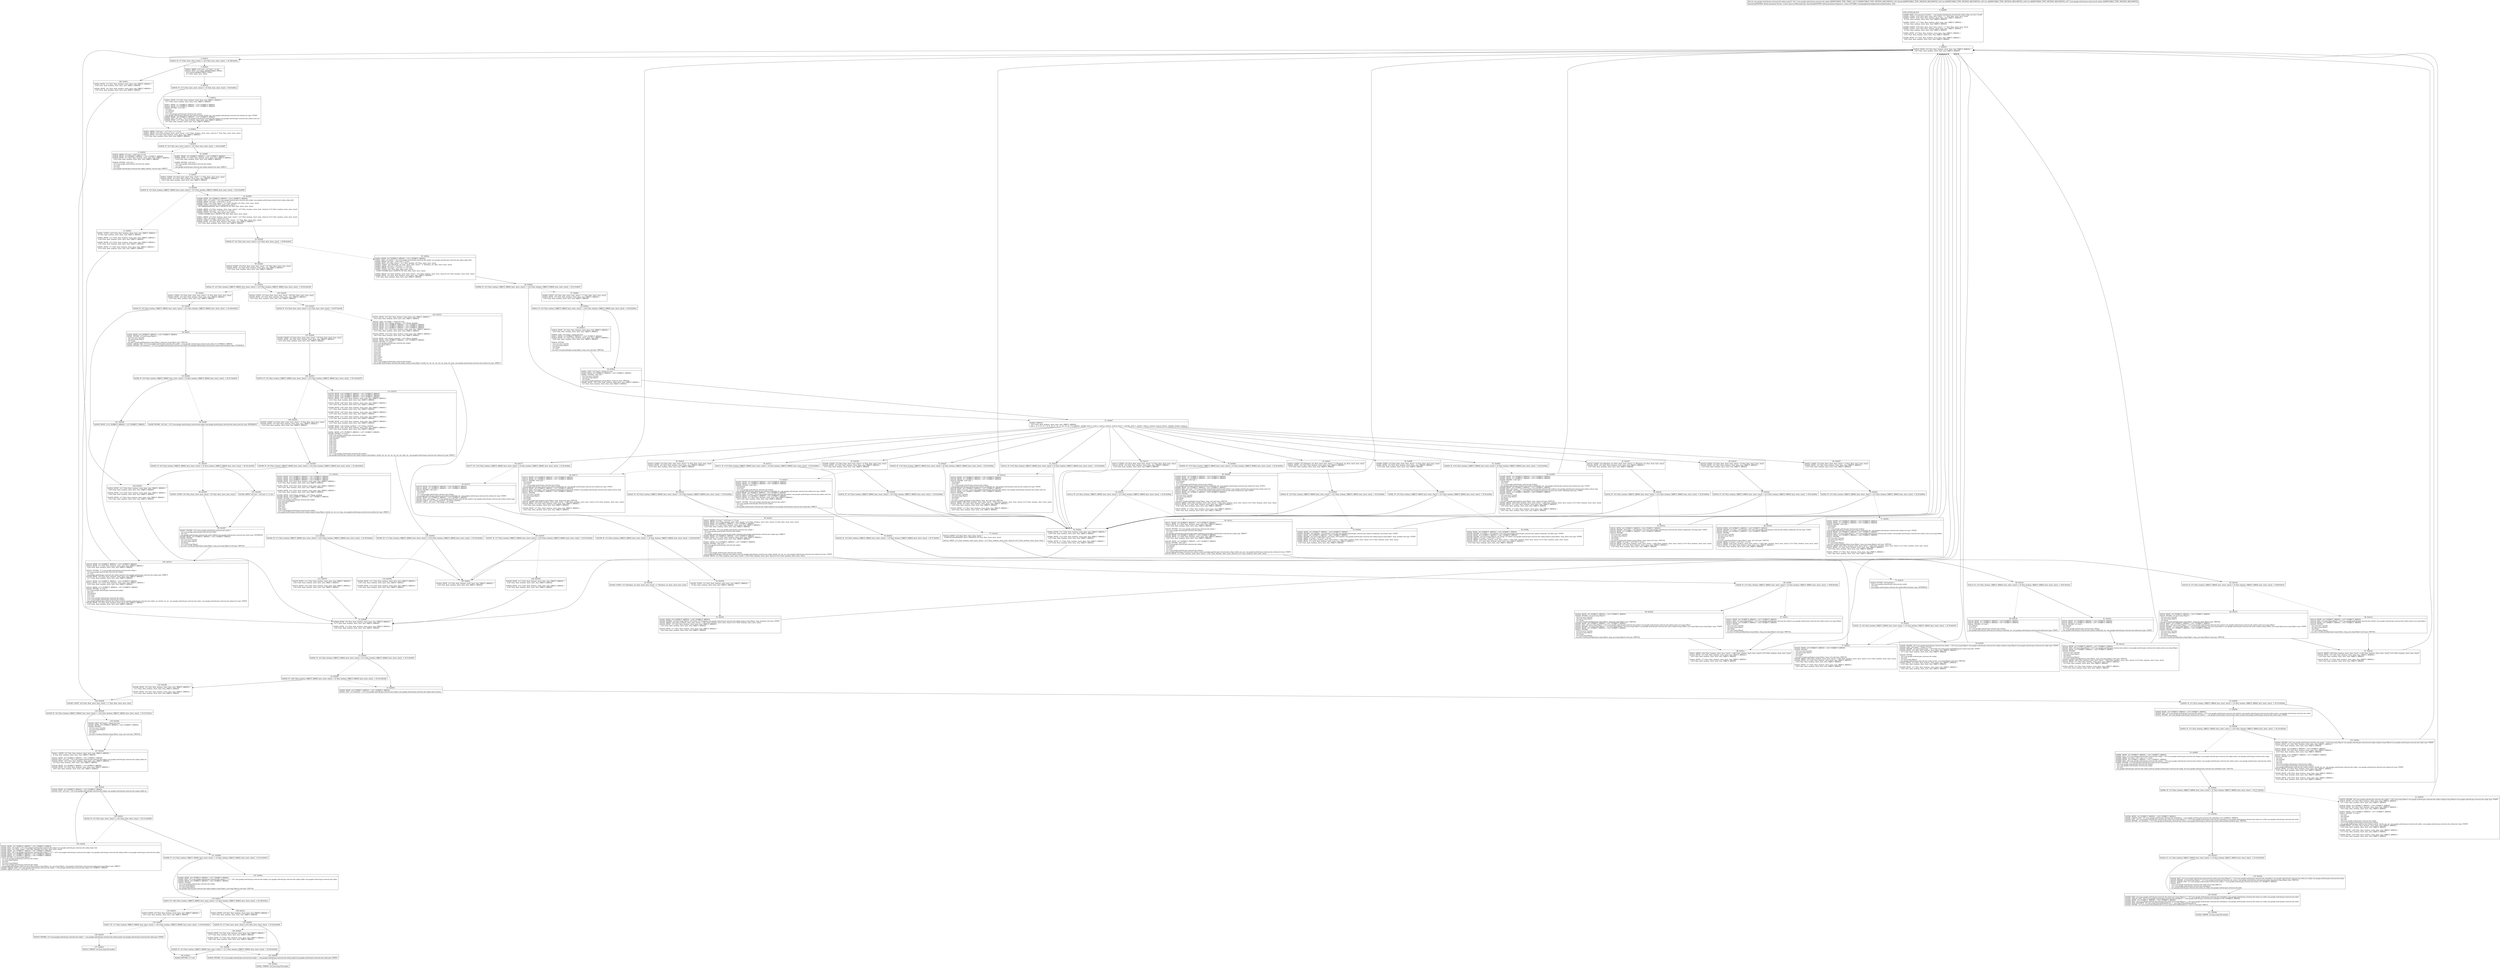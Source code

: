 digraph "CFG forcom.google.android.gms.internal.ads.zzdpn.zza(Ljava\/lang\/Object;[BIIILcom\/google\/android\/gms\/internal\/ads\/zzdmn;)I" {
Node_0 [shape=record,label="{0\:\ 0x0000|MTH_ENTER_BLOCK\l|0x0000: SGET  (r4 I:sun.misc.Unsafe) =  com.google.android.gms.internal.ads.zzdpn.zzhjp sun.misc.Unsafe \l0x0002: CONST  (r39 I:?[int, float, short, byte, char]) = (\-1 ?[int, float, short, byte, char]) \l0x0004: CONST  (r38 I:?[int, float, boolean, short, byte, char, OBJECT, ARRAY]) = \l  (0 ?[int, float, boolean, short, byte, char, OBJECT, ARRAY])\l \l0x0006: CONST  (r17 I:?[int, float, boolean, short, byte, char, OBJECT, ARRAY]) = \l  (0 ?[int, float, boolean, short, byte, char, OBJECT, ARRAY])\l \l0x0008: CONST  (r18 I:?[int, float, short, byte, char]) = (\-1 ?[int, float, short, byte, char]) \l0x000a: CONST  (r20 I:?[int, float, boolean, short, byte, char, OBJECT, ARRAY]) = \l  (0 ?[int, float, boolean, short, byte, char, OBJECT, ARRAY])\l \l0x000c: MOVE  (r5 I:?[int, float, boolean, short, byte, char, OBJECT, ARRAY]) = \l  (r18 I:?[int, float, boolean, short, byte, char, OBJECT, ARRAY])\l \l0x000e: MOVE  (r7 I:?[int, float, boolean, short, byte, char, OBJECT, ARRAY]) = \l  (r44 I:?[int, float, boolean, short, byte, char, OBJECT, ARRAY])\l \l}"];
Node_1 [shape=record,label="{1\:\ 0x0010|0x0010: MOVE  (r0 I:?[int, float, boolean, short, byte, char, OBJECT, ARRAY]) = \l  (r45 I:?[int, float, boolean, short, byte, char, OBJECT, ARRAY])\l \l}"];
Node_2 [shape=record,label="{2\:\ 0x0012|0x0012: IF  (r7 I:?[int, byte, short, char]) \>= (r0 I:?[int, byte, short, char])  \-\> B:148:0x043c \l}"];
Node_3 [shape=record,label="{3\:\ 0x0014|0x0014: ARITH  (r10 I:int) = (r7 I:int) + (1 int) \l0x0016: AGET  (r17 I:byte A[IMMUTABLE_TYPE]) = \l  (r43 I:byte[] A[IMMUTABLE_TYPE])\l  (r7 I:?[int, short, byte, char])\l \l}"];
Node_4 [shape=record,label="{4\:\ 0x0018|0x0018: IF  (r17 I:?[int, byte, short, char]) \>= (0 ?[int, byte, short, char])  \-\> B:6:0x002a \l}"];
Node_5 [shape=record,label="{5\:\ 0x001a|0x001a: MOVE  (r0 I:?[int, float, boolean, short, byte, char, OBJECT, ARRAY]) = \l  (r17 I:?[int, float, boolean, short, byte, char, OBJECT, ARRAY])\l \l0x001c: MOVE  (r1 I:?[OBJECT, ARRAY]) = (r43 I:?[OBJECT, ARRAY]) \l0x001e: MOVE  (r2 I:?[OBJECT, ARRAY]) = (r47 I:?[OBJECT, ARRAY]) \l0x0020: INVOKE  (r10 I:int) = \l  (r0 I:int)\l  (r1 I:byte[])\l  (r10 I:int)\l  (r2 I:com.google.android.gms.internal.ads.zzdmn)\l com.google.android.gms.internal.ads.zzdmm.zza(int, byte[], int, com.google.android.gms.internal.ads.zzdmn):int type: STATIC \l0x0024: MOVE  (r0 I:?[OBJECT, ARRAY]) = (r47 I:?[OBJECT, ARRAY]) \l0x0026: IGET  (r0 I:int) = (r0 I:com.google.android.gms.internal.ads.zzdmn) com.google.android.gms.internal.ads.zzdmn.zzhcl int \l0x0028: MOVE  (r17 I:?[int, float, boolean, short, byte, char, OBJECT, ARRAY]) = \l  (r0 I:?[int, float, boolean, short, byte, char, OBJECT, ARRAY])\l \l}"];
Node_6 [shape=record,label="{6\:\ 0x002a|0x002a: ARITH  (r18 I:int) = (r17 I:int) \>\>\> (3 int) \l0x002c: ARITH  (r19 I:?[int, boolean, short, byte, char]) = (r17 I:?[int, boolean, short, byte, char]) & (7 ?[int, float, short, byte, char]) \l0x002e: MOVE  (r0 I:?[int, float, boolean, short, byte, char, OBJECT, ARRAY]) = \l  (r18 I:?[int, float, boolean, short, byte, char, OBJECT, ARRAY])\l \l}"];
Node_7 [shape=record,label="{7\:\ 0x0030|0x0030: IF  (r0 I:?[int, byte, short, char]) \<= (r5 I:?[int, byte, short, char])  \-\> B:22:0x0087 \l}"];
Node_8 [shape=record,label="{8\:\ 0x0032|0x0032: ARITH  (r5 I:int) = (r20 I:int) \/ (3 int) \l0x0034: MOVE  (r0 I:?[OBJECT, ARRAY]) = (r41 I:?[OBJECT, ARRAY]) \l0x0036: MOVE  (r1 I:?[int, float, boolean, short, byte, char, OBJECT, ARRAY]) = \l  (r18 I:?[int, float, boolean, short, byte, char, OBJECT, ARRAY])\l \l0x0038: INVOKE  (r20 I:int) = \l  (r0 I:com.google.android.gms.internal.ads.zzdpn)\l  (r1 I:int)\l  (r5 I:int)\l com.google.android.gms.internal.ads.zzdpn.zzak(int, int):int type: DIRECT \l}"];
Node_9 [shape=record,label="{9\:\ 0x003c|0x003c: CONST  (r5 I:?[int, float, short, byte, char]) = (\-1 ?[int, float, short, byte, char]) \l0x003d: MOVE  (r0 I:?[int, float, boolean, short, byte, char, OBJECT, ARRAY]) = \l  (r20 I:?[int, float, boolean, short, byte, char, OBJECT, ARRAY])\l \l}"];
Node_10 [shape=record,label="{10\:\ 0x003f|0x003f: IF  (r0 I:?[int, boolean, OBJECT, ARRAY, byte, short, char]) != (r5 I:?[int, boolean, OBJECT, ARRAY, byte, short, char])  \-\> B:23:0x0090 \l}"];
Node_11 [shape=record,label="{11\:\ 0x0041|0x0041: CONST  (r20 I:?[int, float, boolean, short, byte, char, OBJECT, ARRAY]) = \l  (0 ?[int, float, boolean, short, byte, char, OBJECT, ARRAY])\l \l0x0043: MOVE  (r11 I:?[int, float, boolean, short, byte, char, OBJECT, ARRAY]) = \l  (r38 I:?[int, float, boolean, short, byte, char, OBJECT, ARRAY])\l \l0x0045: MOVE  (r12 I:?[int, float, boolean, short, byte, char, OBJECT, ARRAY]) = \l  (r39 I:?[int, float, boolean, short, byte, char, OBJECT, ARRAY])\l \l0x0047: MOVE  (r7 I:?[int, float, boolean, short, byte, char, OBJECT, ARRAY]) = \l  (r10 I:?[int, float, boolean, short, byte, char, OBJECT, ARRAY])\l \l}"];
Node_12 [shape=record,label="{12\:\ 0x0048|0x0048: MOVE  (r0 I:?[int, float, boolean, short, byte, char, OBJECT, ARRAY]) = \l  (r17 I:?[int, float, boolean, short, byte, char, OBJECT, ARRAY])\l \l0x004a: MOVE  (r1 I:?[int, float, boolean, short, byte, char, OBJECT, ARRAY]) = \l  (r46 I:?[int, float, boolean, short, byte, char, OBJECT, ARRAY])\l \l}"];
Node_13 [shape=record,label="{13\:\ 0x004c|0x004c: IF  (r0 I:?[int, boolean, OBJECT, ARRAY, byte, short, char]) != (r1 I:?[int, boolean, OBJECT, ARRAY, byte, short, char])  \-\> B:15:0x0050 \l}"];
Node_14 [shape=record,label="{14\:\ 0x004e|0x004e: IF  (r46 I:?[int, boolean, OBJECT, ARRAY, byte, short, char]) != (0 ?[int, boolean, OBJECT, ARRAY, byte, short, char])  \-\> B:123:0x03d6 \l}"];
Node_15 [shape=record,label="{15\:\ 0x0050|0x0050: MOVE  (r0 I:?[OBJECT, ARRAY]) = (r41 I:?[OBJECT, ARRAY]) \l0x0052: IGET  (r5 I:boolean) = (r0 I:com.google.android.gms.internal.ads.zzdpn) com.google.android.gms.internal.ads.zzdpn.zzhjv boolean \l}"];
Node_16 [shape=record,label="{16\:\ 0x0054|0x0054: IF  (r5 I:?[int, boolean, OBJECT, ARRAY, byte, short, char]) == (0 ?[int, boolean, OBJECT, ARRAY, byte, short, char])  \-\> B:122:0x03be \l}"];
Node_17 [shape=record,label="{17\:\ 0x0056|0x0056: MOVE  (r0 I:?[OBJECT, ARRAY]) = (r47 I:?[OBJECT, ARRAY]) \l0x0058: IGET  (r5 I:com.google.android.gms.internal.ads.zzdnn) = (r0 I:com.google.android.gms.internal.ads.zzdmn) com.google.android.gms.internal.ads.zzdmn.zzhco com.google.android.gms.internal.ads.zzdnn \l0x005a: INVOKE  (r6 I:com.google.android.gms.internal.ads.zzdnn) =  com.google.android.gms.internal.ads.zzdnn.zzaxd():com.google.android.gms.internal.ads.zzdnn type: STATIC \l}"];
Node_18 [shape=record,label="{18\:\ 0x005e|0x005e: IF  (r5 I:?[int, boolean, OBJECT, ARRAY, byte, short, char]) == (r6 I:?[int, boolean, OBJECT, ARRAY, byte, short, char])  \-\> B:122:0x03be \l}"];
Node_19 [shape=record,label="{19\:\ 0x0060|0x0060: MOVE  (r0 I:?[OBJECT, ARRAY]) = (r41 I:?[OBJECT, ARRAY]) \l0x0062: IGET  (r5 I:com.google.android.gms.internal.ads.zzdpj) = (r0 I:com.google.android.gms.internal.ads.zzdpn) com.google.android.gms.internal.ads.zzdpn.zzhju com.google.android.gms.internal.ads.zzdpj \l0x0064: ARITH  (r6 I:int) = (r17 I:int) \>\>\> (3 int) \l0x0066: MOVE  (r0 I:?[OBJECT, ARRAY]) = (r47 I:?[OBJECT, ARRAY]) \l0x0068: IGET  (r8 I:com.google.android.gms.internal.ads.zzdnn) = (r0 I:com.google.android.gms.internal.ads.zzdmn) com.google.android.gms.internal.ads.zzdmn.zzhco com.google.android.gms.internal.ads.zzdnn \l0x006a: INVOKE  (r5 I:com.google.android.gms.internal.ads.zzdoa$zzd) = \l  (r8 I:com.google.android.gms.internal.ads.zzdnn)\l  (r5 I:com.google.android.gms.internal.ads.zzdpj)\l  (r6 I:int)\l com.google.android.gms.internal.ads.zzdnn.zza(com.google.android.gms.internal.ads.zzdpj, int):com.google.android.gms.internal.ads.zzdoa$zzd type: VIRTUAL \l}"];
Node_20 [shape=record,label="{20\:\ 0x006e|0x006e: IF  (r5 I:?[int, boolean, OBJECT, ARRAY, byte, short, char]) != (0 ?[int, boolean, OBJECT, ARRAY, byte, short, char])  \-\> B:117:0x039a \l}"];
Node_21 [shape=record,label="{21\:\ 0x0070|0x0070: INVOKE  (r9 I:com.google.android.gms.internal.ads.zzdqt) = (r42 I:java.lang.Object) com.google.android.gms.internal.ads.zzdpn.zzal(java.lang.Object):com.google.android.gms.internal.ads.zzdqt type: STATIC \l0x0074: MOVE  (r5 I:?[int, float, boolean, short, byte, char, OBJECT, ARRAY]) = \l  (r17 I:?[int, float, boolean, short, byte, char, OBJECT, ARRAY])\l \l0x0076: MOVE  (r6 I:?[OBJECT, ARRAY]) = (r43 I:?[OBJECT, ARRAY]) \l0x0078: MOVE  (r8 I:?[int, float, boolean, short, byte, char, OBJECT, ARRAY]) = \l  (r45 I:?[int, float, boolean, short, byte, char, OBJECT, ARRAY])\l \l0x007a: MOVE  (r10 I:?[OBJECT, ARRAY]) = (r47 I:?[OBJECT, ARRAY]) \l0x007c: INVOKE  (r7 I:int) = \l  (r5 I:int)\l  (r6 I:byte[])\l  (r7 I:int)\l  (r8 I:int)\l  (r9 I:com.google.android.gms.internal.ads.zzdqt)\l  (r10 I:com.google.android.gms.internal.ads.zzdmn)\l com.google.android.gms.internal.ads.zzdmm.zza(int, byte[], int, int, com.google.android.gms.internal.ads.zzdqt, com.google.android.gms.internal.ads.zzdmn):int type: STATIC \l0x0080: MOVE  (r5 I:?[int, float, boolean, short, byte, char, OBJECT, ARRAY]) = \l  (r18 I:?[int, float, boolean, short, byte, char, OBJECT, ARRAY])\l \l0x0082: MOVE  (r38 I:?[int, float, boolean, short, byte, char, OBJECT, ARRAY]) = \l  (r11 I:?[int, float, boolean, short, byte, char, OBJECT, ARRAY])\l \l0x0084: MOVE  (r39 I:?[int, float, boolean, short, byte, char, OBJECT, ARRAY]) = \l  (r12 I:?[int, float, boolean, short, byte, char, OBJECT, ARRAY])\l \l}"];
Node_22 [shape=record,label="{22\:\ 0x0087|0x0087: MOVE  (r0 I:?[OBJECT, ARRAY]) = (r41 I:?[OBJECT, ARRAY]) \l0x0089: MOVE  (r1 I:?[int, float, boolean, short, byte, char, OBJECT, ARRAY]) = \l  (r18 I:?[int, float, boolean, short, byte, char, OBJECT, ARRAY])\l \l0x008b: INVOKE  (r20 I:int) = \l  (r0 I:com.google.android.gms.internal.ads.zzdpn)\l  (r1 I:int)\l com.google.android.gms.internal.ads.zzdpn.zzgx(int):int type: DIRECT \l}"];
Node_23 [shape=record,label="{23\:\ 0x0090|0x0090: MOVE  (r0 I:?[OBJECT, ARRAY]) = (r41 I:?[OBJECT, ARRAY]) \l0x0092: IGET  (r5 I:int[]) = (r0 I:com.google.android.gms.internal.ads.zzdpn) com.google.android.gms.internal.ads.zzdpn.zzhjq int[] \l0x0094: ARITH  (r6 I:int) = (r20 I:int) + (1 int) \l0x0096: AGET  (r32 I:?[int, float]) = (r5 I:?[int, float][]), (r6 I:?[int, short, byte, char]) \l0x0098: CONST  (r5 I:?[int, float, short, byte, char]) = \l  (267386880(0xff00000, float:2.3665827E\-29) ?[int, float, short, byte, char])\l \l0x009a: ARITH  (r5 I:?[int, boolean, short, byte, char]) = (r5 I:?[int, boolean, short, byte, char]) & (r32 I:?[int, boolean, short, byte, char]) \l0x009c: ARITH  (r23 I:int) = (r5 I:int) \>\>\> (20 int) \l0x009e: CONST  (r5 I:?[int, float, short, byte, char]) = \l  (1048575(0xfffff, float:1.469367E\-39) ?[int, float, short, byte, char])\l \l0x00a1: ARITH  (r5 I:?[int, boolean, short, byte, char]) = (r5 I:?[int, boolean, short, byte, char]) & (r32 I:?[int, boolean, short, byte, char]) \l0x00a3: CAST  (r6 I:long) = (long) (r5 I:int) \l0x00a4: CONST  (r5 I:?[int, float, short, byte, char]) = (17 ?[int, float, short, byte, char]) \l0x00a6: MOVE  (r0 I:?[int, float, boolean, short, byte, char, OBJECT, ARRAY]) = \l  (r23 I:?[int, float, boolean, short, byte, char, OBJECT, ARRAY])\l \l}"];
Node_24 [shape=record,label="{24\:\ 0x00a8|0x00a8: IF  (r0 I:?[int, byte, short, char]) \> (r5 I:?[int, byte, short, char])  \-\> B:90:0x02e6 \l}"];
Node_25 [shape=record,label="{25\:\ 0x00aa|0x00aa: MOVE  (r0 I:?[OBJECT, ARRAY]) = (r41 I:?[OBJECT, ARRAY]) \l0x00ac: IGET  (r5 I:int[]) = (r0 I:com.google.android.gms.internal.ads.zzdpn) com.google.android.gms.internal.ads.zzdpn.zzhjq int[] \l0x00ae: ARITH  (r8 I:int) = (r20 I:int) + (2 int) \l0x00b0: AGET  (r5 I:?[int, float]) = (r5 I:?[int, float][]), (r8 I:?[int, short, byte, char]) \l0x00b2: CONST  (r8 I:?[boolean, int, float, short, byte, char]) = (1 ?[boolean, int, float, short, byte, char]) \l0x00b3: ARITH  (r9 I:int) = (r5 I:int) \>\>\> (20 int) \l0x00b5: ARITH  (r14 I:int) = (r8 I:int) \<\< (r9 I:int) \l0x00b7: CONST  (r8 I:?[int, float, short, byte, char]) = \l  (1048575(0xfffff, float:1.469367E\-39) ?[int, float, short, byte, char])\l \l0x00ba: ARITH  (r5 I:?[int, boolean, short, byte, char]) = (r5 I:?[int, boolean, short, byte, char]) & (r8 I:?[int, boolean, short, byte, char]) \l0x00bb: MOVE  (r0 I:?[int, float, boolean, short, byte, char, OBJECT, ARRAY]) = \l  (r39 I:?[int, float, boolean, short, byte, char, OBJECT, ARRAY])\l \l}"];
Node_26 [shape=record,label="{26\:\ 0x00bd|0x00bd: IF  (r5 I:?[int, boolean, OBJECT, ARRAY, byte, short, char]) == (r0 I:?[int, boolean, OBJECT, ARRAY, byte, short, char])  \-\> B:31:0x00d7 \l}"];
Node_27 [shape=record,label="{27\:\ 0x00bf|0x00bf: CONST  (r8 I:?[int, float, short, byte, char]) = (\-1 ?[int, float, short, byte, char]) \l0x00c0: MOVE  (r0 I:?[int, float, boolean, short, byte, char, OBJECT, ARRAY]) = \l  (r39 I:?[int, float, boolean, short, byte, char, OBJECT, ARRAY])\l \l}"];
Node_28 [shape=record,label="{28\:\ 0x00c2|0x00c2: IF  (r0 I:?[int, boolean, OBJECT, ARRAY, byte, short, char]) == (r8 I:?[int, boolean, OBJECT, ARRAY, byte, short, char])  \-\> B:30:0x00ce \l}"];
Node_29 [shape=record,label="{29\:\ 0x00c4|0x00c4: MOVE  (r0 I:?[int, float, boolean, short, byte, char, OBJECT, ARRAY]) = \l  (r39 I:?[int, float, boolean, short, byte, char, OBJECT, ARRAY])\l \l0x00c6: CAST  (r8 I:long) = (long) (r0 I:int) \l0x00c7: MOVE  (r0 I:?[OBJECT, ARRAY]) = (r42 I:?[OBJECT, ARRAY]) \l0x00c9: MOVE  (r1 I:?[int, float, boolean, short, byte, char, OBJECT, ARRAY]) = \l  (r38 I:?[int, float, boolean, short, byte, char, OBJECT, ARRAY])\l \l0x00cb: INVOKE  \l  (r4 I:sun.misc.Unsafe)\l  (r0 I:java.lang.Object)\l  (r8 I:long)\l  (r1 I:int)\l sun.misc.Unsafe.putInt(java.lang.Object, long, int):void type: VIRTUAL \l}"];
Node_30 [shape=record,label="{30\:\ 0x00ce|0x00ce: CAST  (r8 I:long) = (long) (r5 I:int) \l0x00cf: MOVE  (r0 I:?[OBJECT, ARRAY]) = (r42 I:?[OBJECT, ARRAY]) \l0x00d1: INVOKE  (r38 I:int) = \l  (r4 I:sun.misc.Unsafe)\l  (r0 I:java.lang.Object)\l  (r8 I:long)\l sun.misc.Unsafe.getInt(java.lang.Object, long):int type: VIRTUAL \l0x00d5: MOVE  (r39 I:?[int, float, boolean, short, byte, char, OBJECT, ARRAY]) = \l  (r5 I:?[int, float, boolean, short, byte, char, OBJECT, ARRAY])\l \l}"];
Node_31 [shape=record,label="{31\:\ 0x00d7|0x00d7: SWITCH  \l  (r23 I:?[int, float, boolean, short, byte, char, OBJECT, ARRAY])\l k:[0, 1, 2, 3, 4, 5, 6, 7, 8, 9, 10, 11, 12, 13, 14, 15, 16, 17] t:[0x00e1, 0x00f9, 0x0111, 0x0111, 0x012c, 0x0147, 0x015f, 0x0177, 0x019b, 0x01c7, 0x0207, 0x012c, 0x0225, 0x015f, 0x0147, 0x0264, 0x0283, 0x02a2] \l}"];
Node_32 [shape=record,label="{32\:\ 0x00da|0x00da: MOVE  (r11 I:?[int, float, boolean, short, byte, char, OBJECT, ARRAY]) = \l  (r38 I:?[int, float, boolean, short, byte, char, OBJECT, ARRAY])\l \l0x00dc: MOVE  (r12 I:?[int, float, boolean, short, byte, char, OBJECT, ARRAY]) = \l  (r39 I:?[int, float, boolean, short, byte, char, OBJECT, ARRAY])\l \l0x00de: MOVE  (r7 I:?[int, float, boolean, short, byte, char, OBJECT, ARRAY]) = \l  (r10 I:?[int, float, boolean, short, byte, char, OBJECT, ARRAY])\l \l}"];
Node_33 [shape=record,label="{33\:\ 0x00e1|0x00e1: CONST  (r5 I:?[boolean, int, float, short, byte, char]) = (1 ?[boolean, int, float, short, byte, char]) \l0x00e2: MOVE  (r0 I:?[int, float, boolean, short, byte, char, OBJECT, ARRAY]) = \l  (r19 I:?[int, float, boolean, short, byte, char, OBJECT, ARRAY])\l \l}"];
Node_34 [shape=record,label="{34\:\ 0x00e4|0x00e4: IF  (r0 I:?[int, boolean, OBJECT, ARRAY, byte, short, char]) != (r5 I:?[int, boolean, OBJECT, ARRAY, byte, short, char])  \-\> B:32:0x00da \l}"];
Node_35 [shape=record,label="{35\:\ 0x00e6|0x00e6: MOVE  (r0 I:?[OBJECT, ARRAY]) = (r43 I:?[OBJECT, ARRAY]) \l0x00e8: INVOKE  (r8 I:double) = (r0 I:byte[]), (r10 I:int) com.google.android.gms.internal.ads.zzdmm.zzh(byte[], int):double type: STATIC \l0x00ec: MOVE  (r0 I:?[OBJECT, ARRAY]) = (r42 I:?[OBJECT, ARRAY]) \l0x00ee: INVOKE  (r0 I:java.lang.Object), (r6 I:long), (r8 I:double) com.google.android.gms.internal.ads.zzdqy.zza(java.lang.Object, long, double):void type: STATIC \l0x00f1: ARITH  (r7 I:int) = (r10 I:int) + (8 int) \l0x00f3: ARITH  (r38 I:?[int, boolean, short, byte, char]) = (r38 I:?[int, boolean, short, byte, char]) \| (r14 I:?[int, boolean, short, byte, char]) \l0x00f5: MOVE  (r5 I:?[int, float, boolean, short, byte, char, OBJECT, ARRAY]) = \l  (r18 I:?[int, float, boolean, short, byte, char, OBJECT, ARRAY])\l \l}"];
Node_36 [shape=record,label="{36\:\ 0x00f9|0x00f9: CONST  (r5 I:?[int, float, short, byte, char]) = (5 ?[int, float, short, byte, char]) \l0x00fa: MOVE  (r0 I:?[int, float, boolean, short, byte, char, OBJECT, ARRAY]) = \l  (r19 I:?[int, float, boolean, short, byte, char, OBJECT, ARRAY])\l \l}"];
Node_37 [shape=record,label="{37\:\ 0x00fc|0x00fc: IF  (r0 I:?[int, boolean, OBJECT, ARRAY, byte, short, char]) != (r5 I:?[int, boolean, OBJECT, ARRAY, byte, short, char])  \-\> B:32:0x00da \l}"];
Node_38 [shape=record,label="{38\:\ 0x00fe|0x00fe: MOVE  (r0 I:?[OBJECT, ARRAY]) = (r43 I:?[OBJECT, ARRAY]) \l0x0100: INVOKE  (r5 I:float) = (r0 I:byte[]), (r10 I:int) com.google.android.gms.internal.ads.zzdmm.zzi(byte[], int):float type: STATIC \l0x0104: MOVE  (r0 I:?[OBJECT, ARRAY]) = (r42 I:?[OBJECT, ARRAY]) \l0x0106: INVOKE  (r0 I:java.lang.Object), (r6 I:long), (r5 I:float) com.google.android.gms.internal.ads.zzdqy.zza(java.lang.Object, long, float):void type: STATIC \l0x0109: ARITH  (r7 I:int) = (r10 I:int) + (4 int) \l0x010b: ARITH  (r38 I:?[int, boolean, short, byte, char]) = (r38 I:?[int, boolean, short, byte, char]) \| (r14 I:?[int, boolean, short, byte, char]) \l0x010d: MOVE  (r5 I:?[int, float, boolean, short, byte, char, OBJECT, ARRAY]) = \l  (r18 I:?[int, float, boolean, short, byte, char, OBJECT, ARRAY])\l \l}"];
Node_39 [shape=record,label="{39\:\ 0x0111|0x0111: IF  (r19 I:?[int, boolean, OBJECT, ARRAY, byte, short, char]) != (0 ?[int, boolean, OBJECT, ARRAY, byte, short, char])  \-\> B:32:0x00da \l}"];
Node_40 [shape=record,label="{40\:\ 0x0113|0x0113: MOVE  (r0 I:?[OBJECT, ARRAY]) = (r43 I:?[OBJECT, ARRAY]) \l0x0115: MOVE  (r1 I:?[OBJECT, ARRAY]) = (r47 I:?[OBJECT, ARRAY]) \l0x0117: INVOKE  (r44 I:int) = \l  (r0 I:byte[])\l  (r10 I:int)\l  (r1 I:com.google.android.gms.internal.ads.zzdmn)\l com.google.android.gms.internal.ads.zzdmm.zzb(byte[], int, com.google.android.gms.internal.ads.zzdmn):int type: STATIC \l0x011b: MOVE  (r0 I:?[OBJECT, ARRAY]) = (r47 I:?[OBJECT, ARRAY]) \l0x011d: IGET  (r8 I:long) = (r0 I:com.google.android.gms.internal.ads.zzdmn) com.google.android.gms.internal.ads.zzdmn.zzhcm long \l0x011f: MOVE  (r5 I:?[OBJECT, ARRAY]) = (r42 I:?[OBJECT, ARRAY]) \l0x0121: INVOKE  \l  (r4 I:sun.misc.Unsafe)\l  (r5 I:java.lang.Object)\l  (r6 I:long)\l  (r8 I:long)\l sun.misc.Unsafe.putLong(java.lang.Object, long, long):void type: VIRTUAL \l0x0124: ARITH  (r38 I:?[int, boolean, short, byte, char]) = (r38 I:?[int, boolean, short, byte, char]) \| (r14 I:?[int, boolean, short, byte, char]) \l0x0126: MOVE  (r5 I:?[int, float, boolean, short, byte, char, OBJECT, ARRAY]) = \l  (r18 I:?[int, float, boolean, short, byte, char, OBJECT, ARRAY])\l \l0x0128: MOVE  (r7 I:?[int, float, boolean, short, byte, char, OBJECT, ARRAY]) = \l  (r44 I:?[int, float, boolean, short, byte, char, OBJECT, ARRAY])\l \l}"];
Node_41 [shape=record,label="{41\:\ 0x012c|0x012c: IF  (r19 I:?[int, boolean, OBJECT, ARRAY, byte, short, char]) != (0 ?[int, boolean, OBJECT, ARRAY, byte, short, char])  \-\> B:32:0x00da \l}"];
Node_42 [shape=record,label="{42\:\ 0x012e|0x012e: MOVE  (r0 I:?[OBJECT, ARRAY]) = (r43 I:?[OBJECT, ARRAY]) \l0x0130: MOVE  (r1 I:?[OBJECT, ARRAY]) = (r47 I:?[OBJECT, ARRAY]) \l0x0132: INVOKE  (r44 I:int) = \l  (r0 I:byte[])\l  (r10 I:int)\l  (r1 I:com.google.android.gms.internal.ads.zzdmn)\l com.google.android.gms.internal.ads.zzdmm.zza(byte[], int, com.google.android.gms.internal.ads.zzdmn):int type: STATIC \l0x0136: MOVE  (r0 I:?[OBJECT, ARRAY]) = (r47 I:?[OBJECT, ARRAY]) \l0x0138: IGET  (r5 I:int) = (r0 I:com.google.android.gms.internal.ads.zzdmn) com.google.android.gms.internal.ads.zzdmn.zzhcl int \l0x013a: MOVE  (r0 I:?[OBJECT, ARRAY]) = (r42 I:?[OBJECT, ARRAY]) \l0x013c: INVOKE  \l  (r4 I:sun.misc.Unsafe)\l  (r0 I:java.lang.Object)\l  (r6 I:long)\l  (r5 I:int)\l sun.misc.Unsafe.putInt(java.lang.Object, long, int):void type: VIRTUAL \l0x013f: ARITH  (r38 I:?[int, boolean, short, byte, char]) = (r38 I:?[int, boolean, short, byte, char]) \| (r14 I:?[int, boolean, short, byte, char]) \l0x0141: MOVE  (r5 I:?[int, float, boolean, short, byte, char, OBJECT, ARRAY]) = \l  (r18 I:?[int, float, boolean, short, byte, char, OBJECT, ARRAY])\l \l0x0143: MOVE  (r7 I:?[int, float, boolean, short, byte, char, OBJECT, ARRAY]) = \l  (r44 I:?[int, float, boolean, short, byte, char, OBJECT, ARRAY])\l \l}"];
Node_43 [shape=record,label="{43\:\ 0x0147|0x0147: CONST  (r5 I:?[boolean, int, float, short, byte, char]) = (1 ?[boolean, int, float, short, byte, char]) \l0x0148: MOVE  (r0 I:?[int, float, boolean, short, byte, char, OBJECT, ARRAY]) = \l  (r19 I:?[int, float, boolean, short, byte, char, OBJECT, ARRAY])\l \l}"];
Node_44 [shape=record,label="{44\:\ 0x014a|0x014a: IF  (r0 I:?[int, boolean, OBJECT, ARRAY, byte, short, char]) != (r5 I:?[int, boolean, OBJECT, ARRAY, byte, short, char])  \-\> B:32:0x00da \l}"];
Node_45 [shape=record,label="{45\:\ 0x014c|0x014c: MOVE  (r0 I:?[OBJECT, ARRAY]) = (r43 I:?[OBJECT, ARRAY]) \l0x014e: INVOKE  (r8 I:long) = (r0 I:byte[]), (r10 I:int) com.google.android.gms.internal.ads.zzdmm.zzg(byte[], int):long type: STATIC \l0x0152: MOVE  (r5 I:?[OBJECT, ARRAY]) = (r42 I:?[OBJECT, ARRAY]) \l0x0154: INVOKE  \l  (r4 I:sun.misc.Unsafe)\l  (r5 I:java.lang.Object)\l  (r6 I:long)\l  (r8 I:long)\l sun.misc.Unsafe.putLong(java.lang.Object, long, long):void type: VIRTUAL \l0x0157: ARITH  (r7 I:int) = (r10 I:int) + (8 int) \l0x0159: ARITH  (r38 I:?[int, boolean, short, byte, char]) = (r38 I:?[int, boolean, short, byte, char]) \| (r14 I:?[int, boolean, short, byte, char]) \l0x015b: MOVE  (r5 I:?[int, float, boolean, short, byte, char, OBJECT, ARRAY]) = \l  (r18 I:?[int, float, boolean, short, byte, char, OBJECT, ARRAY])\l \l}"];
Node_46 [shape=record,label="{46\:\ 0x015f|0x015f: CONST  (r5 I:?[int, float, short, byte, char]) = (5 ?[int, float, short, byte, char]) \l0x0160: MOVE  (r0 I:?[int, float, boolean, short, byte, char, OBJECT, ARRAY]) = \l  (r19 I:?[int, float, boolean, short, byte, char, OBJECT, ARRAY])\l \l}"];
Node_47 [shape=record,label="{47\:\ 0x0162|0x0162: IF  (r0 I:?[int, boolean, OBJECT, ARRAY, byte, short, char]) != (r5 I:?[int, boolean, OBJECT, ARRAY, byte, short, char])  \-\> B:32:0x00da \l}"];
Node_48 [shape=record,label="{48\:\ 0x0164|0x0164: MOVE  (r0 I:?[OBJECT, ARRAY]) = (r43 I:?[OBJECT, ARRAY]) \l0x0166: INVOKE  (r5 I:int) = (r0 I:byte[]), (r10 I:int) com.google.android.gms.internal.ads.zzdmm.zzf(byte[], int):int type: STATIC \l0x016a: MOVE  (r0 I:?[OBJECT, ARRAY]) = (r42 I:?[OBJECT, ARRAY]) \l0x016c: INVOKE  \l  (r4 I:sun.misc.Unsafe)\l  (r0 I:java.lang.Object)\l  (r6 I:long)\l  (r5 I:int)\l sun.misc.Unsafe.putInt(java.lang.Object, long, int):void type: VIRTUAL \l0x016f: ARITH  (r7 I:int) = (r10 I:int) + (4 int) \l0x0171: ARITH  (r38 I:?[int, boolean, short, byte, char]) = (r38 I:?[int, boolean, short, byte, char]) \| (r14 I:?[int, boolean, short, byte, char]) \l0x0173: MOVE  (r5 I:?[int, float, boolean, short, byte, char, OBJECT, ARRAY]) = \l  (r18 I:?[int, float, boolean, short, byte, char, OBJECT, ARRAY])\l \l}"];
Node_49 [shape=record,label="{49\:\ 0x0177|0x0177: IF  (r19 I:?[int, boolean, OBJECT, ARRAY, byte, short, char]) != (0 ?[int, boolean, OBJECT, ARRAY, byte, short, char])  \-\> B:32:0x00da \l}"];
Node_50 [shape=record,label="{50\:\ 0x0179|0x0179: MOVE  (r0 I:?[OBJECT, ARRAY]) = (r43 I:?[OBJECT, ARRAY]) \l0x017b: MOVE  (r1 I:?[OBJECT, ARRAY]) = (r47 I:?[OBJECT, ARRAY]) \l0x017d: INVOKE  (r44 I:int) = \l  (r0 I:byte[])\l  (r10 I:int)\l  (r1 I:com.google.android.gms.internal.ads.zzdmn)\l com.google.android.gms.internal.ads.zzdmm.zzb(byte[], int, com.google.android.gms.internal.ads.zzdmn):int type: STATIC \l0x0181: MOVE  (r0 I:?[OBJECT, ARRAY]) = (r47 I:?[OBJECT, ARRAY]) \l0x0183: IGET  (r8 I:long) = (r0 I:com.google.android.gms.internal.ads.zzdmn) com.google.android.gms.internal.ads.zzdmn.zzhcm long \l0x0185: CONST  (r10 I:?[long, double]) = (0 ?[long, double]) \l0x0187: CMP_L  (r5 I:int) = (r8 I:long), (r10 I:long) \l}"];
Node_51 [shape=record,label="{51\:\ 0x0189|0x0189: IF  (r5 I:?[int, boolean, OBJECT, ARRAY, byte, short, char]) == (0 ?[int, boolean, OBJECT, ARRAY, byte, short, char])  \-\> B:54:0x0199 \l}"];
Node_52 [shape=record,label="{52\:\ 0x018b|0x018b: CONST  (r5 I:?[boolean, int, float, short, byte, char]) = (1 ?[boolean, int, float, short, byte, char]) \l}"];
Node_53 [shape=record,label="{53\:\ 0x018c|0x018c: MOVE  (r0 I:?[OBJECT, ARRAY]) = (r42 I:?[OBJECT, ARRAY]) \l0x018e: INVOKE  (r0 I:java.lang.Object), (r6 I:long), (r5 I:boolean) com.google.android.gms.internal.ads.zzdqy.zza(java.lang.Object, long, boolean):void type: STATIC \l0x0191: ARITH  (r38 I:?[int, boolean, short, byte, char]) = (r38 I:?[int, boolean, short, byte, char]) \| (r14 I:?[int, boolean, short, byte, char]) \l0x0193: MOVE  (r5 I:?[int, float, boolean, short, byte, char, OBJECT, ARRAY]) = \l  (r18 I:?[int, float, boolean, short, byte, char, OBJECT, ARRAY])\l \l0x0195: MOVE  (r7 I:?[int, float, boolean, short, byte, char, OBJECT, ARRAY]) = \l  (r44 I:?[int, float, boolean, short, byte, char, OBJECT, ARRAY])\l \l}"];
Node_54 [shape=record,label="{54\:\ 0x0199|0x0199: CONST  (r5 I:?[int, float, boolean, short, byte, char, OBJECT, ARRAY]) = \l  (0 ?[int, float, boolean, short, byte, char, OBJECT, ARRAY])\l \l}"];
Node_55 [shape=record,label="{55\:\ 0x019b|0x019b: CONST  (r5 I:?[int, float, short, byte, char]) = (2 ?[int, float, short, byte, char]) \l0x019c: MOVE  (r0 I:?[int, float, boolean, short, byte, char, OBJECT, ARRAY]) = \l  (r19 I:?[int, float, boolean, short, byte, char, OBJECT, ARRAY])\l \l}"];
Node_56 [shape=record,label="{56\:\ 0x019e|0x019e: IF  (r0 I:?[int, boolean, OBJECT, ARRAY, byte, short, char]) != (r5 I:?[int, boolean, OBJECT, ARRAY, byte, short, char])  \-\> B:32:0x00da \l}"];
Node_57 [shape=record,label="{57\:\ 0x01a0|0x01a0: CONST  (r5 I:?[int, float, short, byte, char]) = \l  (536870912(0x20000000, float:1.0842022E\-19) ?[int, float, short, byte, char])\l \l0x01a2: ARITH  (r5 I:?[int, boolean, short, byte, char]) = (r5 I:?[int, boolean, short, byte, char]) & (r32 I:?[int, boolean, short, byte, char]) \l}"];
Node_58 [shape=record,label="{58\:\ 0x01a4|0x01a4: IF  (r5 I:?[int, boolean, OBJECT, ARRAY, byte, short, char]) != (0 ?[int, boolean, OBJECT, ARRAY, byte, short, char])  \-\> B:61:0x01be \l}"];
Node_59 [shape=record,label="{59\:\ 0x01a6|0x01a6: MOVE  (r0 I:?[OBJECT, ARRAY]) = (r43 I:?[OBJECT, ARRAY]) \l0x01a8: MOVE  (r1 I:?[OBJECT, ARRAY]) = (r47 I:?[OBJECT, ARRAY]) \l0x01aa: INVOKE  (r5 I:int) = \l  (r0 I:byte[])\l  (r10 I:int)\l  (r1 I:com.google.android.gms.internal.ads.zzdmn)\l com.google.android.gms.internal.ads.zzdmm.zzc(byte[], int, com.google.android.gms.internal.ads.zzdmn):int type: STATIC \l}"];
Node_60 [shape=record,label="{60\:\ 0x01ae|0x01ae: MOVE  (r0 I:?[OBJECT, ARRAY]) = (r47 I:?[OBJECT, ARRAY]) \l0x01b0: IGET  (r8 I:java.lang.Object) = (r0 I:com.google.android.gms.internal.ads.zzdmn) com.google.android.gms.internal.ads.zzdmn.zzhcn java.lang.Object \l0x01b2: MOVE  (r0 I:?[OBJECT, ARRAY]) = (r42 I:?[OBJECT, ARRAY]) \l0x01b4: INVOKE  \l  (r4 I:sun.misc.Unsafe)\l  (r0 I:java.lang.Object)\l  (r6 I:long)\l  (r8 I:java.lang.Object)\l sun.misc.Unsafe.putObject(java.lang.Object, long, java.lang.Object):void type: VIRTUAL \l0x01b7: ARITH  (r38 I:?[int, boolean, short, byte, char]) = (r38 I:?[int, boolean, short, byte, char]) \| (r14 I:?[int, boolean, short, byte, char]) \l0x01b9: MOVE  (r7 I:?[int, float, boolean, short, byte, char, OBJECT, ARRAY]) = \l  (r5 I:?[int, float, boolean, short, byte, char, OBJECT, ARRAY])\l \l0x01ba: MOVE  (r5 I:?[int, float, boolean, short, byte, char, OBJECT, ARRAY]) = \l  (r18 I:?[int, float, boolean, short, byte, char, OBJECT, ARRAY])\l \l}"];
Node_61 [shape=record,label="{61\:\ 0x01be|0x01be: MOVE  (r0 I:?[OBJECT, ARRAY]) = (r43 I:?[OBJECT, ARRAY]) \l0x01c0: MOVE  (r1 I:?[OBJECT, ARRAY]) = (r47 I:?[OBJECT, ARRAY]) \l0x01c2: INVOKE  (r5 I:int) = \l  (r0 I:byte[])\l  (r10 I:int)\l  (r1 I:com.google.android.gms.internal.ads.zzdmn)\l com.google.android.gms.internal.ads.zzdmm.zzd(byte[], int, com.google.android.gms.internal.ads.zzdmn):int type: STATIC \l}"];
Node_62 [shape=record,label="{62\:\ 0x01c7|0x01c7: CONST  (r5 I:?[int, float, short, byte, char]) = (2 ?[int, float, short, byte, char]) \l0x01c8: MOVE  (r0 I:?[int, float, boolean, short, byte, char, OBJECT, ARRAY]) = \l  (r19 I:?[int, float, boolean, short, byte, char, OBJECT, ARRAY])\l \l}"];
Node_63 [shape=record,label="{63\:\ 0x01ca|0x01ca: IF  (r0 I:?[int, boolean, OBJECT, ARRAY, byte, short, char]) != (r5 I:?[int, boolean, OBJECT, ARRAY, byte, short, char])  \-\> B:32:0x00da \l}"];
Node_64 [shape=record,label="{64\:\ 0x01cc|0x01cc: MOVE  (r0 I:?[OBJECT, ARRAY]) = (r41 I:?[OBJECT, ARRAY]) \l0x01ce: MOVE  (r1 I:?[int, float, boolean, short, byte, char, OBJECT, ARRAY]) = \l  (r20 I:?[int, float, boolean, short, byte, char, OBJECT, ARRAY])\l \l0x01d0: INVOKE  (r5 I:com.google.android.gms.internal.ads.zzdqa) = \l  (r0 I:com.google.android.gms.internal.ads.zzdpn)\l  (r1 I:int)\l com.google.android.gms.internal.ads.zzdpn.zzgr(int):com.google.android.gms.internal.ads.zzdqa type: DIRECT \l0x01d4: MOVE  (r0 I:?[OBJECT, ARRAY]) = (r43 I:?[OBJECT, ARRAY]) \l0x01d6: MOVE  (r1 I:?[int, float, boolean, short, byte, char, OBJECT, ARRAY]) = \l  (r45 I:?[int, float, boolean, short, byte, char, OBJECT, ARRAY])\l \l0x01d8: MOVE  (r2 I:?[OBJECT, ARRAY]) = (r47 I:?[OBJECT, ARRAY]) \l0x01da: INVOKE  (r44 I:int) = \l  (r5 I:com.google.android.gms.internal.ads.zzdqa)\l  (r0 I:byte[])\l  (r10 I:int)\l  (r1 I:int)\l  (r2 I:com.google.android.gms.internal.ads.zzdmn)\l com.google.android.gms.internal.ads.zzdmm.zza(com.google.android.gms.internal.ads.zzdqa, byte[], int, int, com.google.android.gms.internal.ads.zzdmn):int type: STATIC \l0x01de: ARITH  (r5 I:?[int, boolean, short, byte, char]) = (r38 I:?[int, boolean, short, byte, char]) & (r14 I:?[int, boolean, short, byte, char]) \l}"];
Node_65 [shape=record,label="{65\:\ 0x01e0|0x01e0: IF  (r5 I:?[int, boolean, OBJECT, ARRAY, byte, short, char]) != (0 ?[int, boolean, OBJECT, ARRAY, byte, short, char])  \-\> B:68:0x01f3 \l}"];
Node_66 [shape=record,label="{66\:\ 0x01e2|0x01e2: MOVE  (r0 I:?[OBJECT, ARRAY]) = (r47 I:?[OBJECT, ARRAY]) \l0x01e4: IGET  (r5 I:java.lang.Object) = (r0 I:com.google.android.gms.internal.ads.zzdmn) com.google.android.gms.internal.ads.zzdmn.zzhcn java.lang.Object \l0x01e6: MOVE  (r0 I:?[OBJECT, ARRAY]) = (r42 I:?[OBJECT, ARRAY]) \l0x01e8: INVOKE  \l  (r4 I:sun.misc.Unsafe)\l  (r0 I:java.lang.Object)\l  (r6 I:long)\l  (r5 I:java.lang.Object)\l sun.misc.Unsafe.putObject(java.lang.Object, long, java.lang.Object):void type: VIRTUAL \l}"];
Node_67 [shape=record,label="{67\:\ 0x01eb|0x01eb: ARITH  (r38 I:?[int, boolean, short, byte, char]) = (r38 I:?[int, boolean, short, byte, char]) \| (r14 I:?[int, boolean, short, byte, char]) \l0x01ed: MOVE  (r5 I:?[int, float, boolean, short, byte, char, OBJECT, ARRAY]) = \l  (r18 I:?[int, float, boolean, short, byte, char, OBJECT, ARRAY])\l \l0x01ef: MOVE  (r7 I:?[int, float, boolean, short, byte, char, OBJECT, ARRAY]) = \l  (r44 I:?[int, float, boolean, short, byte, char, OBJECT, ARRAY])\l \l}"];
Node_68 [shape=record,label="{68\:\ 0x01f3|0x01f3: MOVE  (r0 I:?[OBJECT, ARRAY]) = (r42 I:?[OBJECT, ARRAY]) \l0x01f5: INVOKE  (r5 I:java.lang.Object) = \l  (r4 I:sun.misc.Unsafe)\l  (r0 I:java.lang.Object)\l  (r6 I:long)\l sun.misc.Unsafe.getObject(java.lang.Object, long):java.lang.Object type: VIRTUAL \l0x01f9: MOVE  (r0 I:?[OBJECT, ARRAY]) = (r47 I:?[OBJECT, ARRAY]) \l0x01fb: IGET  (r8 I:java.lang.Object) = (r0 I:com.google.android.gms.internal.ads.zzdmn) com.google.android.gms.internal.ads.zzdmn.zzhcn java.lang.Object \l0x01fd: INVOKE  (r5 I:java.lang.Object) = (r5 I:java.lang.Object), (r8 I:java.lang.Object) com.google.android.gms.internal.ads.zzdoc.zzb(java.lang.Object, java.lang.Object):java.lang.Object type: STATIC \l0x0201: MOVE  (r0 I:?[OBJECT, ARRAY]) = (r42 I:?[OBJECT, ARRAY]) \l0x0203: INVOKE  \l  (r4 I:sun.misc.Unsafe)\l  (r0 I:java.lang.Object)\l  (r6 I:long)\l  (r5 I:java.lang.Object)\l sun.misc.Unsafe.putObject(java.lang.Object, long, java.lang.Object):void type: VIRTUAL \l}"];
Node_69 [shape=record,label="{69\:\ 0x0207|0x0207: CONST  (r5 I:?[int, float, short, byte, char]) = (2 ?[int, float, short, byte, char]) \l0x0208: MOVE  (r0 I:?[int, float, boolean, short, byte, char, OBJECT, ARRAY]) = \l  (r19 I:?[int, float, boolean, short, byte, char, OBJECT, ARRAY])\l \l}"];
Node_70 [shape=record,label="{70\:\ 0x020a|0x020a: IF  (r0 I:?[int, boolean, OBJECT, ARRAY, byte, short, char]) != (r5 I:?[int, boolean, OBJECT, ARRAY, byte, short, char])  \-\> B:32:0x00da \l}"];
Node_71 [shape=record,label="{71\:\ 0x020c|0x020c: MOVE  (r0 I:?[OBJECT, ARRAY]) = (r43 I:?[OBJECT, ARRAY]) \l0x020e: MOVE  (r1 I:?[OBJECT, ARRAY]) = (r47 I:?[OBJECT, ARRAY]) \l0x0210: INVOKE  (r44 I:int) = \l  (r0 I:byte[])\l  (r10 I:int)\l  (r1 I:com.google.android.gms.internal.ads.zzdmn)\l com.google.android.gms.internal.ads.zzdmm.zze(byte[], int, com.google.android.gms.internal.ads.zzdmn):int type: STATIC \l0x0214: MOVE  (r0 I:?[OBJECT, ARRAY]) = (r47 I:?[OBJECT, ARRAY]) \l0x0216: IGET  (r5 I:java.lang.Object) = (r0 I:com.google.android.gms.internal.ads.zzdmn) com.google.android.gms.internal.ads.zzdmn.zzhcn java.lang.Object \l0x0218: MOVE  (r0 I:?[OBJECT, ARRAY]) = (r42 I:?[OBJECT, ARRAY]) \l0x021a: INVOKE  \l  (r4 I:sun.misc.Unsafe)\l  (r0 I:java.lang.Object)\l  (r6 I:long)\l  (r5 I:java.lang.Object)\l sun.misc.Unsafe.putObject(java.lang.Object, long, java.lang.Object):void type: VIRTUAL \l0x021d: ARITH  (r38 I:?[int, boolean, short, byte, char]) = (r38 I:?[int, boolean, short, byte, char]) \| (r14 I:?[int, boolean, short, byte, char]) \l0x021f: MOVE  (r5 I:?[int, float, boolean, short, byte, char, OBJECT, ARRAY]) = \l  (r18 I:?[int, float, boolean, short, byte, char, OBJECT, ARRAY])\l \l0x0221: MOVE  (r7 I:?[int, float, boolean, short, byte, char, OBJECT, ARRAY]) = \l  (r44 I:?[int, float, boolean, short, byte, char, OBJECT, ARRAY])\l \l}"];
Node_72 [shape=record,label="{72\:\ 0x0225|0x0225: IF  (r19 I:?[int, boolean, OBJECT, ARRAY, byte, short, char]) != (0 ?[int, boolean, OBJECT, ARRAY, byte, short, char])  \-\> B:32:0x00da \l}"];
Node_73 [shape=record,label="{73\:\ 0x0227|0x0227: MOVE  (r0 I:?[OBJECT, ARRAY]) = (r43 I:?[OBJECT, ARRAY]) \l0x0229: MOVE  (r1 I:?[OBJECT, ARRAY]) = (r47 I:?[OBJECT, ARRAY]) \l0x022b: INVOKE  (r44 I:int) = \l  (r0 I:byte[])\l  (r10 I:int)\l  (r1 I:com.google.android.gms.internal.ads.zzdmn)\l com.google.android.gms.internal.ads.zzdmm.zza(byte[], int, com.google.android.gms.internal.ads.zzdmn):int type: STATIC \l0x022f: MOVE  (r0 I:?[OBJECT, ARRAY]) = (r47 I:?[OBJECT, ARRAY]) \l0x0231: IGET  (r5 I:int) = (r0 I:com.google.android.gms.internal.ads.zzdmn) com.google.android.gms.internal.ads.zzdmn.zzhcl int \l0x0233: MOVE  (r0 I:?[OBJECT, ARRAY]) = (r41 I:?[OBJECT, ARRAY]) \l0x0235: MOVE  (r1 I:?[int, float, boolean, short, byte, char, OBJECT, ARRAY]) = \l  (r20 I:?[int, float, boolean, short, byte, char, OBJECT, ARRAY])\l \l0x0237: INVOKE  (r8 I:com.google.android.gms.internal.ads.zzdof) = \l  (r0 I:com.google.android.gms.internal.ads.zzdpn)\l  (r1 I:int)\l com.google.android.gms.internal.ads.zzdpn.zzgt(int):com.google.android.gms.internal.ads.zzdof type: DIRECT \l}"];
Node_74 [shape=record,label="{74\:\ 0x023b|0x023b: IF  (r8 I:?[int, boolean, OBJECT, ARRAY, byte, short, char]) == (0 ?[int, boolean, OBJECT, ARRAY, byte, short, char])  \-\> B:77:0x0243 \l}"];
Node_75 [shape=record,label="{75\:\ 0x023d|0x023d: INVOKE  (r8 I:boolean) = \l  (r8 I:com.google.android.gms.internal.ads.zzdof)\l  (r5 I:int)\l com.google.android.gms.internal.ads.zzdof.zzf(int):boolean type: INTERFACE \l}"];
Node_76 [shape=record,label="{76\:\ 0x0241|0x0241: IF  (r8 I:?[int, boolean, OBJECT, ARRAY, byte, short, char]) == (0 ?[int, boolean, OBJECT, ARRAY, byte, short, char])  \-\> B:78:0x0250 \l}"];
Node_77 [shape=record,label="{77\:\ 0x0243|0x0243: MOVE  (r0 I:?[OBJECT, ARRAY]) = (r42 I:?[OBJECT, ARRAY]) \l0x0245: INVOKE  \l  (r4 I:sun.misc.Unsafe)\l  (r0 I:java.lang.Object)\l  (r6 I:long)\l  (r5 I:int)\l sun.misc.Unsafe.putInt(java.lang.Object, long, int):void type: VIRTUAL \l0x0248: ARITH  (r38 I:?[int, boolean, short, byte, char]) = (r38 I:?[int, boolean, short, byte, char]) \| (r14 I:?[int, boolean, short, byte, char]) \l0x024a: MOVE  (r5 I:?[int, float, boolean, short, byte, char, OBJECT, ARRAY]) = \l  (r18 I:?[int, float, boolean, short, byte, char, OBJECT, ARRAY])\l \l0x024c: MOVE  (r7 I:?[int, float, boolean, short, byte, char, OBJECT, ARRAY]) = \l  (r44 I:?[int, float, boolean, short, byte, char, OBJECT, ARRAY])\l \l}"];
Node_78 [shape=record,label="{78\:\ 0x0250|0x0250: INVOKE  (r6 I:com.google.android.gms.internal.ads.zzdqt) = (r42 I:java.lang.Object) com.google.android.gms.internal.ads.zzdpn.zzal(java.lang.Object):com.google.android.gms.internal.ads.zzdqt type: STATIC \l0x0254: CAST  (r8 I:long) = (long) (r5 I:int) \l0x0255: INVOKE  (r5 I:java.lang.Long) = (r8 I:long) java.lang.Long.valueOf(long):java.lang.Long type: STATIC \l0x0259: MOVE  (r0 I:?[int, float, boolean, short, byte, char, OBJECT, ARRAY]) = \l  (r17 I:?[int, float, boolean, short, byte, char, OBJECT, ARRAY])\l \l0x025b: INVOKE  \l  (r6 I:com.google.android.gms.internal.ads.zzdqt)\l  (r0 I:int)\l  (r5 I:java.lang.Object)\l com.google.android.gms.internal.ads.zzdqt.zzc(int, java.lang.Object):void type: VIRTUAL \l0x025e: MOVE  (r5 I:?[int, float, boolean, short, byte, char, OBJECT, ARRAY]) = \l  (r18 I:?[int, float, boolean, short, byte, char, OBJECT, ARRAY])\l \l0x0260: MOVE  (r7 I:?[int, float, boolean, short, byte, char, OBJECT, ARRAY]) = \l  (r44 I:?[int, float, boolean, short, byte, char, OBJECT, ARRAY])\l \l}"];
Node_79 [shape=record,label="{79\:\ 0x0264|0x0264: IF  (r19 I:?[int, boolean, OBJECT, ARRAY, byte, short, char]) != (0 ?[int, boolean, OBJECT, ARRAY, byte, short, char])  \-\> B:32:0x00da \l}"];
Node_80 [shape=record,label="{80\:\ 0x0266|0x0266: MOVE  (r0 I:?[OBJECT, ARRAY]) = (r43 I:?[OBJECT, ARRAY]) \l0x0268: MOVE  (r1 I:?[OBJECT, ARRAY]) = (r47 I:?[OBJECT, ARRAY]) \l0x026a: INVOKE  (r44 I:int) = \l  (r0 I:byte[])\l  (r10 I:int)\l  (r1 I:com.google.android.gms.internal.ads.zzdmn)\l com.google.android.gms.internal.ads.zzdmm.zza(byte[], int, com.google.android.gms.internal.ads.zzdmn):int type: STATIC \l0x026e: MOVE  (r0 I:?[OBJECT, ARRAY]) = (r47 I:?[OBJECT, ARRAY]) \l0x0270: IGET  (r5 I:int) = (r0 I:com.google.android.gms.internal.ads.zzdmn) com.google.android.gms.internal.ads.zzdmn.zzhcl int \l0x0272: INVOKE  (r5 I:int) = (r5 I:int) com.google.android.gms.internal.ads.zzdnc.zzft(int):int type: STATIC \l0x0276: MOVE  (r0 I:?[OBJECT, ARRAY]) = (r42 I:?[OBJECT, ARRAY]) \l0x0278: INVOKE  \l  (r4 I:sun.misc.Unsafe)\l  (r0 I:java.lang.Object)\l  (r6 I:long)\l  (r5 I:int)\l sun.misc.Unsafe.putInt(java.lang.Object, long, int):void type: VIRTUAL \l0x027b: ARITH  (r38 I:?[int, boolean, short, byte, char]) = (r38 I:?[int, boolean, short, byte, char]) \| (r14 I:?[int, boolean, short, byte, char]) \l0x027d: MOVE  (r5 I:?[int, float, boolean, short, byte, char, OBJECT, ARRAY]) = \l  (r18 I:?[int, float, boolean, short, byte, char, OBJECT, ARRAY])\l \l0x027f: MOVE  (r7 I:?[int, float, boolean, short, byte, char, OBJECT, ARRAY]) = \l  (r44 I:?[int, float, boolean, short, byte, char, OBJECT, ARRAY])\l \l}"];
Node_81 [shape=record,label="{81\:\ 0x0283|0x0283: IF  (r19 I:?[int, boolean, OBJECT, ARRAY, byte, short, char]) != (0 ?[int, boolean, OBJECT, ARRAY, byte, short, char])  \-\> B:32:0x00da \l}"];
Node_82 [shape=record,label="{82\:\ 0x0285|0x0285: MOVE  (r0 I:?[OBJECT, ARRAY]) = (r43 I:?[OBJECT, ARRAY]) \l0x0287: MOVE  (r1 I:?[OBJECT, ARRAY]) = (r47 I:?[OBJECT, ARRAY]) \l0x0289: INVOKE  (r44 I:int) = \l  (r0 I:byte[])\l  (r10 I:int)\l  (r1 I:com.google.android.gms.internal.ads.zzdmn)\l com.google.android.gms.internal.ads.zzdmm.zzb(byte[], int, com.google.android.gms.internal.ads.zzdmn):int type: STATIC \l0x028d: MOVE  (r0 I:?[OBJECT, ARRAY]) = (r47 I:?[OBJECT, ARRAY]) \l0x028f: IGET  (r8 I:long) = (r0 I:com.google.android.gms.internal.ads.zzdmn) com.google.android.gms.internal.ads.zzdmn.zzhcm long \l0x0291: INVOKE  (r8 I:long) = (r8 I:long) com.google.android.gms.internal.ads.zzdnc.zzfi(long):long type: STATIC \l0x0295: MOVE  (r5 I:?[OBJECT, ARRAY]) = (r42 I:?[OBJECT, ARRAY]) \l0x0297: INVOKE  \l  (r4 I:sun.misc.Unsafe)\l  (r5 I:java.lang.Object)\l  (r6 I:long)\l  (r8 I:long)\l sun.misc.Unsafe.putLong(java.lang.Object, long, long):void type: VIRTUAL \l0x029a: ARITH  (r38 I:?[int, boolean, short, byte, char]) = (r38 I:?[int, boolean, short, byte, char]) \| (r14 I:?[int, boolean, short, byte, char]) \l0x029c: MOVE  (r5 I:?[int, float, boolean, short, byte, char, OBJECT, ARRAY]) = \l  (r18 I:?[int, float, boolean, short, byte, char, OBJECT, ARRAY])\l \l0x029e: MOVE  (r7 I:?[int, float, boolean, short, byte, char, OBJECT, ARRAY]) = \l  (r44 I:?[int, float, boolean, short, byte, char, OBJECT, ARRAY])\l \l}"];
Node_83 [shape=record,label="{83\:\ 0x02a2|0x02a2: CONST  (r5 I:?[int, float, short, byte, char]) = (3 ?[int, float, short, byte, char]) \l0x02a3: MOVE  (r0 I:?[int, float, boolean, short, byte, char, OBJECT, ARRAY]) = \l  (r19 I:?[int, float, boolean, short, byte, char, OBJECT, ARRAY])\l \l}"];
Node_84 [shape=record,label="{84\:\ 0x02a5|0x02a5: IF  (r0 I:?[int, boolean, OBJECT, ARRAY, byte, short, char]) != (r5 I:?[int, boolean, OBJECT, ARRAY, byte, short, char])  \-\> B:32:0x00da \l}"];
Node_85 [shape=record,label="{85\:\ 0x02a7|0x02a7: ARITH  (r5 I:int) = (r18 I:int) \<\< (3 int) \l0x02a9: ARITH  (r12 I:?[int, boolean, short, byte, char]) = (r5 I:?[int, boolean, short, byte, char]) \| (4 ?[int, float, short, byte, char]) \l0x02ab: MOVE  (r0 I:?[OBJECT, ARRAY]) = (r41 I:?[OBJECT, ARRAY]) \l0x02ad: MOVE  (r1 I:?[int, float, boolean, short, byte, char, OBJECT, ARRAY]) = \l  (r20 I:?[int, float, boolean, short, byte, char, OBJECT, ARRAY])\l \l0x02af: INVOKE  (r8 I:com.google.android.gms.internal.ads.zzdqa) = \l  (r0 I:com.google.android.gms.internal.ads.zzdpn)\l  (r1 I:int)\l com.google.android.gms.internal.ads.zzdpn.zzgr(int):com.google.android.gms.internal.ads.zzdqa type: DIRECT \l0x02b3: MOVE  (r9 I:?[OBJECT, ARRAY]) = (r43 I:?[OBJECT, ARRAY]) \l0x02b5: MOVE  (r11 I:?[int, float, boolean, short, byte, char, OBJECT, ARRAY]) = \l  (r45 I:?[int, float, boolean, short, byte, char, OBJECT, ARRAY])\l \l0x02b7: MOVE  (r13 I:?[OBJECT, ARRAY]) = (r47 I:?[OBJECT, ARRAY]) \l0x02b9: INVOKE  (r44 I:int) = \l  (r8 I:com.google.android.gms.internal.ads.zzdqa)\l  (r9 I:byte[])\l  (r10 I:int)\l  (r11 I:int)\l  (r12 I:int)\l  (r13 I:com.google.android.gms.internal.ads.zzdmn)\l com.google.android.gms.internal.ads.zzdmm.zza(com.google.android.gms.internal.ads.zzdqa, byte[], int, int, int, com.google.android.gms.internal.ads.zzdmn):int type: STATIC \l0x02bd: ARITH  (r5 I:?[int, boolean, short, byte, char]) = (r38 I:?[int, boolean, short, byte, char]) & (r14 I:?[int, boolean, short, byte, char]) \l}"];
Node_86 [shape=record,label="{86\:\ 0x02bf|0x02bf: IF  (r5 I:?[int, boolean, OBJECT, ARRAY, byte, short, char]) != (0 ?[int, boolean, OBJECT, ARRAY, byte, short, char])  \-\> B:89:0x02d2 \l}"];
Node_87 [shape=record,label="{87\:\ 0x02c1|0x02c1: MOVE  (r0 I:?[OBJECT, ARRAY]) = (r47 I:?[OBJECT, ARRAY]) \l0x02c3: IGET  (r5 I:java.lang.Object) = (r0 I:com.google.android.gms.internal.ads.zzdmn) com.google.android.gms.internal.ads.zzdmn.zzhcn java.lang.Object \l0x02c5: MOVE  (r0 I:?[OBJECT, ARRAY]) = (r42 I:?[OBJECT, ARRAY]) \l0x02c7: INVOKE  \l  (r4 I:sun.misc.Unsafe)\l  (r0 I:java.lang.Object)\l  (r6 I:long)\l  (r5 I:java.lang.Object)\l sun.misc.Unsafe.putObject(java.lang.Object, long, java.lang.Object):void type: VIRTUAL \l}"];
Node_88 [shape=record,label="{88\:\ 0x02ca|0x02ca: ARITH  (r38 I:?[int, boolean, short, byte, char]) = (r38 I:?[int, boolean, short, byte, char]) \| (r14 I:?[int, boolean, short, byte, char]) \l0x02cc: MOVE  (r5 I:?[int, float, boolean, short, byte, char, OBJECT, ARRAY]) = \l  (r18 I:?[int, float, boolean, short, byte, char, OBJECT, ARRAY])\l \l0x02ce: MOVE  (r7 I:?[int, float, boolean, short, byte, char, OBJECT, ARRAY]) = \l  (r44 I:?[int, float, boolean, short, byte, char, OBJECT, ARRAY])\l \l}"];
Node_89 [shape=record,label="{89\:\ 0x02d2|0x02d2: MOVE  (r0 I:?[OBJECT, ARRAY]) = (r42 I:?[OBJECT, ARRAY]) \l0x02d4: INVOKE  (r5 I:java.lang.Object) = \l  (r4 I:sun.misc.Unsafe)\l  (r0 I:java.lang.Object)\l  (r6 I:long)\l sun.misc.Unsafe.getObject(java.lang.Object, long):java.lang.Object type: VIRTUAL \l0x02d8: MOVE  (r0 I:?[OBJECT, ARRAY]) = (r47 I:?[OBJECT, ARRAY]) \l0x02da: IGET  (r8 I:java.lang.Object) = (r0 I:com.google.android.gms.internal.ads.zzdmn) com.google.android.gms.internal.ads.zzdmn.zzhcn java.lang.Object \l0x02dc: INVOKE  (r5 I:java.lang.Object) = (r5 I:java.lang.Object), (r8 I:java.lang.Object) com.google.android.gms.internal.ads.zzdoc.zzb(java.lang.Object, java.lang.Object):java.lang.Object type: STATIC \l0x02e0: MOVE  (r0 I:?[OBJECT, ARRAY]) = (r42 I:?[OBJECT, ARRAY]) \l0x02e2: INVOKE  \l  (r4 I:sun.misc.Unsafe)\l  (r0 I:java.lang.Object)\l  (r6 I:long)\l  (r5 I:java.lang.Object)\l sun.misc.Unsafe.putObject(java.lang.Object, long, java.lang.Object):void type: VIRTUAL \l}"];
Node_90 [shape=record,label="{90\:\ 0x02e6|0x02e6: CONST  (r5 I:?[int, float, short, byte, char]) = (27 ?[int, float, short, byte, char]) \l0x02e8: MOVE  (r0 I:?[int, float, boolean, short, byte, char, OBJECT, ARRAY]) = \l  (r23 I:?[int, float, boolean, short, byte, char, OBJECT, ARRAY])\l \l}"];
Node_91 [shape=record,label="{91\:\ 0x02ea|0x02ea: IF  (r0 I:?[int, boolean, OBJECT, ARRAY, byte, short, char]) != (r5 I:?[int, boolean, OBJECT, ARRAY, byte, short, char])  \-\> B:102:0x032b \l}"];
Node_92 [shape=record,label="{92\:\ 0x02ec|0x02ec: CONST  (r5 I:?[int, float, short, byte, char]) = (2 ?[int, float, short, byte, char]) \l0x02ed: MOVE  (r0 I:?[int, float, boolean, short, byte, char, OBJECT, ARRAY]) = \l  (r19 I:?[int, float, boolean, short, byte, char, OBJECT, ARRAY])\l \l}"];
Node_93 [shape=record,label="{93\:\ 0x02ef|0x02ef: IF  (r0 I:?[int, boolean, OBJECT, ARRAY, byte, short, char]) != (r5 I:?[int, boolean, OBJECT, ARRAY, byte, short, char])  \-\> B:146:0x0432 \l}"];
Node_94 [shape=record,label="{94\:\ 0x02f1|0x02f1: MOVE  (r0 I:?[OBJECT, ARRAY]) = (r42 I:?[OBJECT, ARRAY]) \l0x02f3: INVOKE  (r5 I:java.lang.Object) = \l  (r4 I:sun.misc.Unsafe)\l  (r0 I:java.lang.Object)\l  (r6 I:long)\l sun.misc.Unsafe.getObject(java.lang.Object, long):java.lang.Object type: VIRTUAL \l0x02f7: CHECK_CAST  (r5 I:com.google.android.gms.internal.ads.zzdoi) = (com.google.android.gms.internal.ads.zzdoi) (r5 I:?[OBJECT, ARRAY]) \l0x02f9: INVOKE  (r8 I:boolean) = (r5 I:com.google.android.gms.internal.ads.zzdoi) com.google.android.gms.internal.ads.zzdoi.zzavi():boolean type: INTERFACE \l}"];
Node_95 [shape=record,label="{95\:\ 0x02fd|0x02fd: IF  (r8 I:?[int, boolean, OBJECT, ARRAY, byte, short, char]) != (0 ?[int, boolean, OBJECT, ARRAY, byte, short, char])  \-\> B:147:0x0439 \l}"];
Node_96 [shape=record,label="{96\:\ 0x02ff|0x02ff: INVOKE  (r8 I:int) = (r5 I:com.google.android.gms.internal.ads.zzdoi) com.google.android.gms.internal.ads.zzdoi.size():int type: INTERFACE \l}"];
Node_97 [shape=record,label="{97\:\ 0x0303|0x0303: IF  (r8 I:?[int, boolean, OBJECT, ARRAY, byte, short, char]) != (0 ?[int, boolean, OBJECT, ARRAY, byte, short, char])  \-\> B:101:0x0328 \l}"];
Node_98 [shape=record,label="{98\:\ 0x0305|0x0305: CONST  (r8 I:?[int, float, short, byte, char]) = (10 ?[int, float, short, byte, char]) \l}"];
Node_99 [shape=record,label="{99\:\ 0x0307|0x0307: INVOKE  (r12 I:com.google.android.gms.internal.ads.zzdoi) = \l  (r5 I:com.google.android.gms.internal.ads.zzdoi)\l  (r8 I:int)\l com.google.android.gms.internal.ads.zzdoi.zzfl(int):com.google.android.gms.internal.ads.zzdoi type: INTERFACE \l0x030b: MOVE  (r0 I:?[OBJECT, ARRAY]) = (r42 I:?[OBJECT, ARRAY]) \l0x030d: INVOKE  \l  (r4 I:sun.misc.Unsafe)\l  (r0 I:java.lang.Object)\l  (r6 I:long)\l  (r12 I:java.lang.Object)\l sun.misc.Unsafe.putObject(java.lang.Object, long, java.lang.Object):void type: VIRTUAL \l}"];
Node_100 [shape=record,label="{100\:\ 0x0310|0x0310: MOVE  (r0 I:?[OBJECT, ARRAY]) = (r41 I:?[OBJECT, ARRAY]) \l0x0312: MOVE  (r1 I:?[int, float, boolean, short, byte, char, OBJECT, ARRAY]) = \l  (r20 I:?[int, float, boolean, short, byte, char, OBJECT, ARRAY])\l \l0x0314: INVOKE  (r7 I:com.google.android.gms.internal.ads.zzdqa) = \l  (r0 I:com.google.android.gms.internal.ads.zzdpn)\l  (r1 I:int)\l com.google.android.gms.internal.ads.zzdpn.zzgr(int):com.google.android.gms.internal.ads.zzdqa type: DIRECT \l0x0318: MOVE  (r8 I:?[int, float, boolean, short, byte, char, OBJECT, ARRAY]) = \l  (r17 I:?[int, float, boolean, short, byte, char, OBJECT, ARRAY])\l \l0x031a: MOVE  (r9 I:?[OBJECT, ARRAY]) = (r43 I:?[OBJECT, ARRAY]) \l0x031c: MOVE  (r11 I:?[int, float, boolean, short, byte, char, OBJECT, ARRAY]) = \l  (r45 I:?[int, float, boolean, short, byte, char, OBJECT, ARRAY])\l \l0x031e: MOVE  (r13 I:?[OBJECT, ARRAY]) = (r47 I:?[OBJECT, ARRAY]) \l0x0320: INVOKE  (r7 I:int) = \l  (r7 I:com.google.android.gms.internal.ads.zzdqa)\l  (r8 I:int)\l  (r9 I:byte[])\l  (r10 I:int)\l  (r11 I:int)\l  (r12 I:com.google.android.gms.internal.ads.zzdoi)\l  (r13 I:com.google.android.gms.internal.ads.zzdmn)\l com.google.android.gms.internal.ads.zzdmm.zza(com.google.android.gms.internal.ads.zzdqa, int, byte[], int, int, com.google.android.gms.internal.ads.zzdoi, com.google.android.gms.internal.ads.zzdmn):int type: STATIC \l0x0324: MOVE  (r5 I:?[int, float, boolean, short, byte, char, OBJECT, ARRAY]) = \l  (r18 I:?[int, float, boolean, short, byte, char, OBJECT, ARRAY])\l \l}"];
Node_101 [shape=record,label="{101\:\ 0x0328|0x0328: ARITH  (r8 I:int) = (r8 I:int) \<\< (1 int) \l}"];
Node_102 [shape=record,label="{102\:\ 0x032b|0x032b: CONST  (r5 I:?[int, float, short, byte, char]) = (49 ?[int, float, short, byte, char]) \l0x032d: MOVE  (r0 I:?[int, float, boolean, short, byte, char, OBJECT, ARRAY]) = \l  (r23 I:?[int, float, boolean, short, byte, char, OBJECT, ARRAY])\l \l}"];
Node_103 [shape=record,label="{103\:\ 0x032f|0x032f: IF  (r0 I:?[int, byte, short, char]) \> (r5 I:?[int, byte, short, char])  \-\> B:107:0x034f \l}"];
Node_104 [shape=record,label="{104\:\ 0x0331|0x0331: MOVE  (r0 I:?[int, float, boolean, short, byte, char, OBJECT, ARRAY]) = \l  (r32 I:?[int, float, boolean, short, byte, char, OBJECT, ARRAY])\l \l0x0333: CAST  (r0 I:long) = (long) (r0 I:int) \l0x0334: MOVE  (r21 I:?[long, double]) = (r0 I:?[long, double]) \l0x0336: MOVE  (r12 I:?[OBJECT, ARRAY]) = (r41 I:?[OBJECT, ARRAY]) \l0x0338: MOVE  (r13 I:?[OBJECT, ARRAY]) = (r42 I:?[OBJECT, ARRAY]) \l0x033a: MOVE  (r14 I:?[OBJECT, ARRAY]) = (r43 I:?[OBJECT, ARRAY]) \l0x033c: MOVE  (r15 I:?[int, float, boolean, short, byte, char, OBJECT, ARRAY]) = \l  (r10 I:?[int, float, boolean, short, byte, char, OBJECT, ARRAY])\l \l0x033d: MOVE  (r16 I:?[int, float, boolean, short, byte, char, OBJECT, ARRAY]) = \l  (r45 I:?[int, float, boolean, short, byte, char, OBJECT, ARRAY])\l \l0x033f: MOVE  (r24 I:?[long, double]) = (r6 I:?[long, double]) \l0x0341: MOVE  (r26 I:?[OBJECT, ARRAY]) = (r47 I:?[OBJECT, ARRAY]) \l0x0343: INVOKE  (r7 I:int) = \l  (r12 I:com.google.android.gms.internal.ads.zzdpn)\l  (r13 I:java.lang.Object)\l  (r14 I:byte[])\l  (r15 I:int)\l  (r16 I:int)\l  (r17 I:int)\l  (r18 I:int)\l  (r19 I:int)\l  (r20 I:int)\l  (r21 I:long)\l  (r23 I:int)\l  (r24 I:long)\l  (r26 I:com.google.android.gms.internal.ads.zzdmn)\l com.google.android.gms.internal.ads.zzdpn.zza(java.lang.Object, byte[], int, int, int, int, int, int, long, int, long, com.google.android.gms.internal.ads.zzdmn):int type: DIRECT \l}"];
Node_105 [shape=record,label="{105\:\ 0x0347|0x0347: IF  (r7 I:?[int, boolean, OBJECT, ARRAY, byte, short, char]) != (r10 I:?[int, boolean, OBJECT, ARRAY, byte, short, char])  \-\> B:145:0x042e \l}"];
Node_106 [shape=record,label="{106\:\ 0x0349|0x0349: MOVE  (r11 I:?[int, float, boolean, short, byte, char, OBJECT, ARRAY]) = \l  (r38 I:?[int, float, boolean, short, byte, char, OBJECT, ARRAY])\l \l0x034b: MOVE  (r12 I:?[int, float, boolean, short, byte, char, OBJECT, ARRAY]) = \l  (r39 I:?[int, float, boolean, short, byte, char, OBJECT, ARRAY])\l \l}"];
Node_107 [shape=record,label="{107\:\ 0x034f|0x034f: CONST  (r5 I:?[int, float, short, byte, char]) = (50 ?[int, float, short, byte, char]) \l0x0351: MOVE  (r0 I:?[int, float, boolean, short, byte, char, OBJECT, ARRAY]) = \l  (r23 I:?[int, float, boolean, short, byte, char, OBJECT, ARRAY])\l \l}"];
Node_108 [shape=record,label="{108\:\ 0x0353|0x0353: IF  (r0 I:?[int, boolean, OBJECT, ARRAY, byte, short, char]) != (r5 I:?[int, boolean, OBJECT, ARRAY, byte, short, char])  \-\> B:114:0x0376 \l}"];
Node_109 [shape=record,label="{109\:\ 0x0355|0x0355: CONST  (r5 I:?[int, float, short, byte, char]) = (2 ?[int, float, short, byte, char]) \l0x0356: MOVE  (r0 I:?[int, float, boolean, short, byte, char, OBJECT, ARRAY]) = \l  (r19 I:?[int, float, boolean, short, byte, char, OBJECT, ARRAY])\l \l}"];
Node_110 [shape=record,label="{110\:\ 0x0358|0x0358: IF  (r0 I:?[int, boolean, OBJECT, ARRAY, byte, short, char]) != (r5 I:?[int, boolean, OBJECT, ARRAY, byte, short, char])  \-\> B:146:0x0432 \l}"];
Node_111 [shape=record,label="{111\:\ 0x035a|0x035a: MOVE  (r22 I:?[OBJECT, ARRAY]) = (r41 I:?[OBJECT, ARRAY]) \l0x035c: MOVE  (r23 I:?[OBJECT, ARRAY]) = (r42 I:?[OBJECT, ARRAY]) \l0x035e: MOVE  (r24 I:?[OBJECT, ARRAY]) = (r43 I:?[OBJECT, ARRAY]) \l0x0360: MOVE  (r25 I:?[int, float, boolean, short, byte, char, OBJECT, ARRAY]) = \l  (r10 I:?[int, float, boolean, short, byte, char, OBJECT, ARRAY])\l \l0x0362: MOVE  (r26 I:?[int, float, boolean, short, byte, char, OBJECT, ARRAY]) = \l  (r45 I:?[int, float, boolean, short, byte, char, OBJECT, ARRAY])\l \l0x0364: MOVE  (r27 I:?[int, float, boolean, short, byte, char, OBJECT, ARRAY]) = \l  (r20 I:?[int, float, boolean, short, byte, char, OBJECT, ARRAY])\l \l0x0366: MOVE  (r28 I:?[long, double]) = (r6 I:?[long, double]) \l0x0368: MOVE  (r30 I:?[OBJECT, ARRAY]) = (r47 I:?[OBJECT, ARRAY]) \l0x036a: INVOKE  (r7 I:int) = \l  (r22 I:com.google.android.gms.internal.ads.zzdpn)\l  (r23 I:java.lang.Object)\l  (r24 I:byte[])\l  (r25 I:int)\l  (r26 I:int)\l  (r27 I:int)\l  (r28 I:long)\l  (r30 I:com.google.android.gms.internal.ads.zzdmn)\l com.google.android.gms.internal.ads.zzdpn.zza(java.lang.Object, byte[], int, int, int, long, com.google.android.gms.internal.ads.zzdmn):int type: DIRECT \l}"];
Node_112 [shape=record,label="{112\:\ 0x036e|0x036e: IF  (r7 I:?[int, boolean, OBJECT, ARRAY, byte, short, char]) != (r10 I:?[int, boolean, OBJECT, ARRAY, byte, short, char])  \-\> B:145:0x042e \l}"];
Node_113 [shape=record,label="{113\:\ 0x0370|0x0370: MOVE  (r11 I:?[int, float, boolean, short, byte, char, OBJECT, ARRAY]) = \l  (r38 I:?[int, float, boolean, short, byte, char, OBJECT, ARRAY])\l \l0x0372: MOVE  (r12 I:?[int, float, boolean, short, byte, char, OBJECT, ARRAY]) = \l  (r39 I:?[int, float, boolean, short, byte, char, OBJECT, ARRAY])\l \l}"];
Node_114 [shape=record,label="{114\:\ 0x0376|0x0376: MOVE  (r24 I:?[OBJECT, ARRAY]) = (r41 I:?[OBJECT, ARRAY]) \l0x0378: MOVE  (r25 I:?[OBJECT, ARRAY]) = (r42 I:?[OBJECT, ARRAY]) \l0x037a: MOVE  (r26 I:?[OBJECT, ARRAY]) = (r43 I:?[OBJECT, ARRAY]) \l0x037c: MOVE  (r27 I:?[int, float, boolean, short, byte, char, OBJECT, ARRAY]) = \l  (r10 I:?[int, float, boolean, short, byte, char, OBJECT, ARRAY])\l \l0x037e: MOVE  (r28 I:?[int, float, boolean, short, byte, char, OBJECT, ARRAY]) = \l  (r45 I:?[int, float, boolean, short, byte, char, OBJECT, ARRAY])\l \l0x0380: MOVE  (r29 I:?[int, float, boolean, short, byte, char, OBJECT, ARRAY]) = \l  (r17 I:?[int, float, boolean, short, byte, char, OBJECT, ARRAY])\l \l0x0382: MOVE  (r30 I:?[int, float, boolean, short, byte, char, OBJECT, ARRAY]) = \l  (r18 I:?[int, float, boolean, short, byte, char, OBJECT, ARRAY])\l \l0x0384: MOVE  (r31 I:?[int, float, boolean, short, byte, char, OBJECT, ARRAY]) = \l  (r19 I:?[int, float, boolean, short, byte, char, OBJECT, ARRAY])\l \l0x0386: MOVE  (r33 I:?[int, float, boolean, short, byte, char, OBJECT, ARRAY]) = \l  (r23 I:?[int, float, boolean, short, byte, char, OBJECT, ARRAY])\l \l0x0388: MOVE  (r34 I:?[long, double]) = (r6 I:?[long, double]) \l0x038a: MOVE  (r36 I:?[int, float, boolean, short, byte, char, OBJECT, ARRAY]) = \l  (r20 I:?[int, float, boolean, short, byte, char, OBJECT, ARRAY])\l \l0x038c: MOVE  (r37 I:?[OBJECT, ARRAY]) = (r47 I:?[OBJECT, ARRAY]) \l0x038e: INVOKE  (r7 I:int) = \l  (r24 I:com.google.android.gms.internal.ads.zzdpn)\l  (r25 I:java.lang.Object)\l  (r26 I:byte[])\l  (r27 I:int)\l  (r28 I:int)\l  (r29 I:int)\l  (r30 I:int)\l  (r31 I:int)\l  (r32 I:int)\l  (r33 I:int)\l  (r34 I:long)\l  (r36 I:int)\l  (r37 I:com.google.android.gms.internal.ads.zzdmn)\l com.google.android.gms.internal.ads.zzdpn.zza(java.lang.Object, byte[], int, int, int, int, int, int, int, long, int, com.google.android.gms.internal.ads.zzdmn):int type: DIRECT \l}"];
Node_115 [shape=record,label="{115\:\ 0x0392|0x0392: IF  (r7 I:?[int, boolean, OBJECT, ARRAY, byte, short, char]) != (r10 I:?[int, boolean, OBJECT, ARRAY, byte, short, char])  \-\> B:145:0x042e \l}"];
Node_116 [shape=record,label="{116\:\ 0x0394|0x0394: MOVE  (r11 I:?[int, float, boolean, short, byte, char, OBJECT, ARRAY]) = \l  (r38 I:?[int, float, boolean, short, byte, char, OBJECT, ARRAY])\l \l0x0396: MOVE  (r12 I:?[int, float, boolean, short, byte, char, OBJECT, ARRAY]) = \l  (r39 I:?[int, float, boolean, short, byte, char, OBJECT, ARRAY])\l \l}"];
Node_117 [shape=record,label="{117\:\ 0x039a|0x039a: MOVE  (r4 I:?[OBJECT, ARRAY]) = (r42 I:?[OBJECT, ARRAY]) \l0x039c: CHECK_CAST  (r4 I:com.google.android.gms.internal.ads.zzdoa$zzc) = (com.google.android.gms.internal.ads.zzdoa$zzc) (r4 I:?[OBJECT, ARRAY]) \l0x039e: IGET  (r5 I:com.google.android.gms.internal.ads.zzdnr\<java.lang.Object\>) = (r4 I:com.google.android.gms.internal.ads.zzdoa$zzc) com.google.android.gms.internal.ads.zzdoa.zzc.zzhhj com.google.android.gms.internal.ads.zzdnr \l0x03a0: INVOKE  (r5 I:boolean) = (r5 I:com.google.android.gms.internal.ads.zzdnr) com.google.android.gms.internal.ads.zzdnr.isImmutable():boolean type: VIRTUAL \l}"];
Node_118 [shape=record,label="{118\:\ 0x03a4|0x03a4: IF  (r5 I:?[int, boolean, OBJECT, ARRAY, byte, short, char]) == (0 ?[int, boolean, OBJECT, ARRAY, byte, short, char])  \-\> B:120:0x03b0 \l}"];
Node_119 [shape=record,label="{119\:\ 0x03a6|0x03a6: IGET  (r5 I:com.google.android.gms.internal.ads.zzdnr\<java.lang.Object\>) = (r4 I:com.google.android.gms.internal.ads.zzdoa$zzc) com.google.android.gms.internal.ads.zzdoa.zzc.zzhhj com.google.android.gms.internal.ads.zzdnr \l0x03a8: INVOKE  (r5 I:java.lang.Object) = (r5 I:com.google.android.gms.internal.ads.zzdnr) com.google.android.gms.internal.ads.zzdnr.clone():java.lang.Object type: VIRTUAL \l0x03ac: CHECK_CAST  (r5 I:com.google.android.gms.internal.ads.zzdnr) = (com.google.android.gms.internal.ads.zzdnr) (r5 I:?[OBJECT, ARRAY]) \l0x03ae: IPUT  \l  (r5 I:com.google.android.gms.internal.ads.zzdnr\<java.lang.Object\>)\l  (r4 I:com.google.android.gms.internal.ads.zzdoa$zzc)\l com.google.android.gms.internal.ads.zzdoa.zzc.zzhhj com.google.android.gms.internal.ads.zzdnr \l}"];
Node_120 [shape=record,label="{120\:\ 0x03b0|0x03b0: IGET  (r4 I:com.google.android.gms.internal.ads.zzdnr\<java.lang.Object\>) = (r4 I:com.google.android.gms.internal.ads.zzdoa$zzc) com.google.android.gms.internal.ads.zzdoa.zzc.zzhhj com.google.android.gms.internal.ads.zzdnr \l0x03b2: CHECK_CAST  (r42 I:com.google.android.gms.internal.ads.zzdoa$zzc) = (com.google.android.gms.internal.ads.zzdoa$zzc) (r42 I:?[OBJECT, ARRAY]) \l0x03b4: MOVE  (r0 I:?[OBJECT, ARRAY]) = (r42 I:?[OBJECT, ARRAY]) \l0x03b6: IGET  (r4 I:com.google.android.gms.internal.ads.zzdnr\<java.lang.Object\>) = (r0 I:com.google.android.gms.internal.ads.zzdoa$zzc) com.google.android.gms.internal.ads.zzdoa.zzc.zzhhj com.google.android.gms.internal.ads.zzdnr \l0x03b8: NEW_INSTANCE  (r4 I:java.lang.NoSuchMethodError) =  java.lang.NoSuchMethodError \l0x03ba: INVOKE  (r4 I:java.lang.NoSuchMethodError) java.lang.NoSuchMethodError.\<init\>():void type: DIRECT \l}"];
Node_121 [shape=record,label="{121\:\ 0x03bd|0x03bd: THROW  (r4 I:java.lang.Throwable) \l}"];
Node_122 [shape=record,label="{122\:\ 0x03be|0x03be: INVOKE  (r9 I:com.google.android.gms.internal.ads.zzdqt) = (r42 I:java.lang.Object) com.google.android.gms.internal.ads.zzdpn.zzal(java.lang.Object):com.google.android.gms.internal.ads.zzdqt type: STATIC \l0x03c2: MOVE  (r5 I:?[int, float, boolean, short, byte, char, OBJECT, ARRAY]) = \l  (r17 I:?[int, float, boolean, short, byte, char, OBJECT, ARRAY])\l \l0x03c4: MOVE  (r6 I:?[OBJECT, ARRAY]) = (r43 I:?[OBJECT, ARRAY]) \l0x03c6: MOVE  (r8 I:?[int, float, boolean, short, byte, char, OBJECT, ARRAY]) = \l  (r45 I:?[int, float, boolean, short, byte, char, OBJECT, ARRAY])\l \l0x03c8: MOVE  (r10 I:?[OBJECT, ARRAY]) = (r47 I:?[OBJECT, ARRAY]) \l0x03ca: INVOKE  (r7 I:int) = \l  (r5 I:int)\l  (r6 I:byte[])\l  (r7 I:int)\l  (r8 I:int)\l  (r9 I:com.google.android.gms.internal.ads.zzdqt)\l  (r10 I:com.google.android.gms.internal.ads.zzdmn)\l com.google.android.gms.internal.ads.zzdmm.zza(int, byte[], int, int, com.google.android.gms.internal.ads.zzdqt, com.google.android.gms.internal.ads.zzdmn):int type: STATIC \l0x03ce: MOVE  (r5 I:?[int, float, boolean, short, byte, char, OBJECT, ARRAY]) = \l  (r18 I:?[int, float, boolean, short, byte, char, OBJECT, ARRAY])\l \l0x03d0: MOVE  (r38 I:?[int, float, boolean, short, byte, char, OBJECT, ARRAY]) = \l  (r11 I:?[int, float, boolean, short, byte, char, OBJECT, ARRAY])\l \l0x03d2: MOVE  (r39 I:?[int, float, boolean, short, byte, char, OBJECT, ARRAY]) = \l  (r12 I:?[int, float, boolean, short, byte, char, OBJECT, ARRAY])\l \l}"];
Node_123 [shape=record,label="{123\:\ 0x03d6|0x03d6: MOVE  (r5 I:?[int, float, boolean, short, byte, char, OBJECT, ARRAY]) = \l  (r11 I:?[int, float, boolean, short, byte, char, OBJECT, ARRAY])\l \l0x03d7: MOVE  (r6 I:?[int, float, boolean, short, byte, char, OBJECT, ARRAY]) = \l  (r12 I:?[int, float, boolean, short, byte, char, OBJECT, ARRAY])\l \l}"];
Node_124 [shape=record,label="{124\:\ 0x03d8|0x03d8: CONST  (r8 I:?[int, float, short, byte, char]) = (\-1 ?[int, float, short, byte, char]) \l}"];
Node_125 [shape=record,label="{125\:\ 0x03d9|0x03d9: IF  (r6 I:?[int, boolean, OBJECT, ARRAY, byte, short, char]) == (r8 I:?[int, boolean, OBJECT, ARRAY, byte, short, char])  \-\> B:127:0x03e1 \l}"];
Node_126 [shape=record,label="{126\:\ 0x03db|0x03db: CAST  (r8 I:long) = (long) (r6 I:int) \l0x03dc: MOVE  (r0 I:?[OBJECT, ARRAY]) = (r42 I:?[OBJECT, ARRAY]) \l0x03de: INVOKE  \l  (r4 I:sun.misc.Unsafe)\l  (r0 I:java.lang.Object)\l  (r8 I:long)\l  (r5 I:int)\l sun.misc.Unsafe.putInt(java.lang.Object, long, int):void type: VIRTUAL \l}"];
Node_127 [shape=record,label="{127\:\ 0x03e1|0x03e1: CONST  (r5 I:?[int, float, boolean, short, byte, char, OBJECT, ARRAY]) = \l  (0 ?[int, float, boolean, short, byte, char, OBJECT, ARRAY])\l \l0x03e2: MOVE  (r0 I:?[OBJECT, ARRAY]) = (r41 I:?[OBJECT, ARRAY]) \l0x03e4: IGET  (r4 I:int) = (r0 I:com.google.android.gms.internal.ads.zzdpn) com.google.android.gms.internal.ads.zzdpn.zzhka int \l0x03e6: MOVE  (r40 I:?[int, float, boolean, short, byte, char, OBJECT, ARRAY]) = \l  (r4 I:?[int, float, boolean, short, byte, char, OBJECT, ARRAY])\l \l0x03e8: MOVE  (r4 I:?[OBJECT, ARRAY]) = (r5 I:?[OBJECT, ARRAY]) \l0x03e9: MOVE  (r5 I:?[int, float, boolean, short, byte, char, OBJECT, ARRAY]) = \l  (r40 I:?[int, float, boolean, short, byte, char, OBJECT, ARRAY])\l \l}"];
Node_128 [shape=record,label="{128\:\ 0x03eb|0x03eb: MOVE  (r0 I:?[OBJECT, ARRAY]) = (r41 I:?[OBJECT, ARRAY]) \l0x03ed: IGET  (r6 I:int) = (r0 I:com.google.android.gms.internal.ads.zzdpn) com.google.android.gms.internal.ads.zzdpn.zzhkb int \l}"];
Node_129 [shape=record,label="{129\:\ 0x03ef|0x03ef: IF  (r5 I:?[int, byte, short, char]) \>= (r6 I:?[int, byte, short, char])  \-\> B:131:0x0408 \l}"];
Node_130 [shape=record,label="{130\:\ 0x03f1|0x03f1: MOVE  (r0 I:?[OBJECT, ARRAY]) = (r41 I:?[OBJECT, ARRAY]) \l0x03f3: IGET  (r6 I:int[]) = (r0 I:com.google.android.gms.internal.ads.zzdpn) com.google.android.gms.internal.ads.zzdpn.zzhjz int[] \l0x03f5: AGET  (r6 I:?[int, float]) = (r6 I:?[int, float][]), (r5 I:?[int, short, byte, char]) \l0x03f7: MOVE  (r0 I:?[OBJECT, ARRAY]) = (r41 I:?[OBJECT, ARRAY]) \l0x03f9: IGET  (r8 I:com.google.android.gms.internal.ads.zzdqs\<?, ?\>) = (r0 I:com.google.android.gms.internal.ads.zzdpn) com.google.android.gms.internal.ads.zzdpn.zzhke com.google.android.gms.internal.ads.zzdqs \l0x03fb: MOVE  (r0 I:?[OBJECT, ARRAY]) = (r41 I:?[OBJECT, ARRAY]) \l0x03fd: MOVE  (r1 I:?[OBJECT, ARRAY]) = (r42 I:?[OBJECT, ARRAY]) \l0x03ff: INVOKE  (r4 I:java.lang.Object) = \l  (r0 I:com.google.android.gms.internal.ads.zzdpn)\l  (r1 I:java.lang.Object)\l  (r6 I:int)\l  (r4 I:java.lang.Object)\l  (r8 I:com.google.android.gms.internal.ads.zzdqs)\l com.google.android.gms.internal.ads.zzdpn.zza(java.lang.Object, int, java.lang.Object, com.google.android.gms.internal.ads.zzdqs):java.lang.Object type: DIRECT \l0x0403: CHECK_CAST  (r4 I:com.google.android.gms.internal.ads.zzdqt) = (com.google.android.gms.internal.ads.zzdqt) (r4 I:?[OBJECT, ARRAY]) \l0x0405: ARITH  (r5 I:int) = (r5 I:int) + (1 int) \l}"];
Node_131 [shape=record,label="{131\:\ 0x0408|0x0408: IF  (r4 I:?[int, boolean, OBJECT, ARRAY, byte, short, char]) == (0 ?[int, boolean, OBJECT, ARRAY, byte, short, char])  \-\> B:133:0x0413 \l}"];
Node_132 [shape=record,label="{132\:\ 0x040a|0x040a: MOVE  (r0 I:?[OBJECT, ARRAY]) = (r41 I:?[OBJECT, ARRAY]) \l0x040c: IGET  (r5 I:com.google.android.gms.internal.ads.zzdqs\<?, ?\>) = (r0 I:com.google.android.gms.internal.ads.zzdpn) com.google.android.gms.internal.ads.zzdpn.zzhke com.google.android.gms.internal.ads.zzdqs \l0x040e: MOVE  (r0 I:?[OBJECT, ARRAY]) = (r42 I:?[OBJECT, ARRAY]) \l0x0410: INVOKE  \l  (r5 I:com.google.android.gms.internal.ads.zzdqs)\l  (r0 I:java.lang.Object)\l  (r4 I:java.lang.Object)\l com.google.android.gms.internal.ads.zzdqs.zzg(java.lang.Object, java.lang.Object):void type: VIRTUAL \l}"];
Node_133 [shape=record,label="{133\:\ 0x0413|0x0413: IF  (r46 I:?[int, boolean, OBJECT, ARRAY, byte, short, char]) != (0 ?[int, boolean, OBJECT, ARRAY, byte, short, char])  \-\> B:138:0x041e \l}"];
Node_134 [shape=record,label="{134\:\ 0x0415|0x0415: MOVE  (r0 I:?[int, float, boolean, short, byte, char, OBJECT, ARRAY]) = \l  (r45 I:?[int, float, boolean, short, byte, char, OBJECT, ARRAY])\l \l}"];
Node_135 [shape=record,label="{135\:\ 0x0417|0x0417: IF  (r7 I:?[int, boolean, OBJECT, ARRAY, byte, short, char]) == (r0 I:?[int, boolean, OBJECT, ARRAY, byte, short, char])  \-\> B:144:0x042d \l}"];
Node_136 [shape=record,label="{136\:\ 0x0419|0x0419: INVOKE  (r4 I:com.google.android.gms.internal.ads.zzdoj) =  com.google.android.gms.internal.ads.zzdoj.zzayj():com.google.android.gms.internal.ads.zzdoj type: STATIC \l}"];
Node_137 [shape=record,label="{137\:\ 0x041d|0x041d: THROW  (r4 I:java.lang.Throwable) \l}"];
Node_138 [shape=record,label="{138\:\ 0x041e|0x041e: MOVE  (r0 I:?[int, float, boolean, short, byte, char, OBJECT, ARRAY]) = \l  (r45 I:?[int, float, boolean, short, byte, char, OBJECT, ARRAY])\l \l}"];
Node_139 [shape=record,label="{139\:\ 0x0420|0x0420: IF  (r7 I:?[int, byte, short, char]) \> (r0 I:?[int, byte, short, char])  \-\> B:142:0x0428 \l}"];
Node_140 [shape=record,label="{140\:\ 0x0422|0x0422: MOVE  (r0 I:?[int, float, boolean, short, byte, char, OBJECT, ARRAY]) = \l  (r17 I:?[int, float, boolean, short, byte, char, OBJECT, ARRAY])\l \l0x0424: MOVE  (r1 I:?[int, float, boolean, short, byte, char, OBJECT, ARRAY]) = \l  (r46 I:?[int, float, boolean, short, byte, char, OBJECT, ARRAY])\l \l}"];
Node_141 [shape=record,label="{141\:\ 0x0426|0x0426: IF  (r0 I:?[int, boolean, OBJECT, ARRAY, byte, short, char]) == (r1 I:?[int, boolean, OBJECT, ARRAY, byte, short, char])  \-\> B:144:0x042d \l}"];
Node_142 [shape=record,label="{142\:\ 0x0428|0x0428: INVOKE  (r4 I:com.google.android.gms.internal.ads.zzdoj) =  com.google.android.gms.internal.ads.zzdoj.zzayj():com.google.android.gms.internal.ads.zzdoj type: STATIC \l}"];
Node_143 [shape=record,label="{143\:\ 0x042c|0x042c: THROW  (r4 I:java.lang.Throwable) \l}"];
Node_144 [shape=record,label="{144\:\ 0x042d|0x042d: RETURN  (r7 I:int) \l}"];
Node_145 [shape=record,label="{145\:\ 0x042e|0x042e: MOVE  (r5 I:?[int, float, boolean, short, byte, char, OBJECT, ARRAY]) = \l  (r18 I:?[int, float, boolean, short, byte, char, OBJECT, ARRAY])\l \l}"];
Node_146 [shape=record,label="{146\:\ 0x0432|0x0432: MOVE  (r11 I:?[int, float, boolean, short, byte, char, OBJECT, ARRAY]) = \l  (r38 I:?[int, float, boolean, short, byte, char, OBJECT, ARRAY])\l \l0x0434: MOVE  (r12 I:?[int, float, boolean, short, byte, char, OBJECT, ARRAY]) = \l  (r39 I:?[int, float, boolean, short, byte, char, OBJECT, ARRAY])\l \l0x0436: MOVE  (r7 I:?[int, float, boolean, short, byte, char, OBJECT, ARRAY]) = \l  (r10 I:?[int, float, boolean, short, byte, char, OBJECT, ARRAY])\l \l}"];
Node_147 [shape=record,label="{147\:\ 0x0439|0x0439: MOVE  (r12 I:?[OBJECT, ARRAY]) = (r5 I:?[OBJECT, ARRAY]) \l}"];
Node_148 [shape=record,label="{148\:\ 0x043c|0x043c: MOVE  (r5 I:?[int, float, boolean, short, byte, char, OBJECT, ARRAY]) = \l  (r38 I:?[int, float, boolean, short, byte, char, OBJECT, ARRAY])\l \l0x043e: MOVE  (r6 I:?[int, float, boolean, short, byte, char, OBJECT, ARRAY]) = \l  (r39 I:?[int, float, boolean, short, byte, char, OBJECT, ARRAY])\l \l}"];
MethodNode[shape=record,label="{final int com.google.android.gms.internal.ads.zzdpn.zza((r41 'this' I:com.google.android.gms.internal.ads.zzdpn A[IMMUTABLE_TYPE, THIS]), (r42 I:T A[IMMUTABLE_TYPE, METHOD_ARGUMENT]), (r43 I:byte[] A[IMMUTABLE_TYPE, METHOD_ARGUMENT]), (r44 I:int A[IMMUTABLE_TYPE, METHOD_ARGUMENT]), (r45 I:int A[IMMUTABLE_TYPE, METHOD_ARGUMENT]), (r46 I:int A[IMMUTABLE_TYPE, METHOD_ARGUMENT]), (r47 I:com.google.android.gms.internal.ads.zzdmn A[IMMUTABLE_TYPE, METHOD_ARGUMENT]))  | Annotation[SYSTEM, dalvik.annotation.Throws, \{value=[java.io.IOException]\}], Annotation[SYSTEM, dalvik.annotation.Signature, \{value=[(TT;[BIII, Lcom\/google\/android\/gms\/internal\/ads\/zzdmn;, )I]\}]\l}"];
MethodNode -> Node_0;
Node_0 -> Node_1;
Node_1 -> Node_2;
Node_2 -> Node_3[style=dashed];
Node_2 -> Node_148;
Node_3 -> Node_4;
Node_4 -> Node_5[style=dashed];
Node_4 -> Node_6;
Node_5 -> Node_6;
Node_6 -> Node_7;
Node_7 -> Node_8[style=dashed];
Node_7 -> Node_22;
Node_8 -> Node_9;
Node_9 -> Node_10;
Node_10 -> Node_11[style=dashed];
Node_10 -> Node_23;
Node_11 -> Node_12;
Node_12 -> Node_13;
Node_13 -> Node_14[style=dashed];
Node_13 -> Node_15;
Node_14 -> Node_15[style=dashed];
Node_14 -> Node_123;
Node_15 -> Node_16;
Node_16 -> Node_17[style=dashed];
Node_16 -> Node_122;
Node_17 -> Node_18;
Node_18 -> Node_19[style=dashed];
Node_18 -> Node_122;
Node_19 -> Node_20;
Node_20 -> Node_21[style=dashed];
Node_20 -> Node_117;
Node_21 -> Node_1;
Node_22 -> Node_9;
Node_23 -> Node_24;
Node_24 -> Node_25[style=dashed];
Node_24 -> Node_90;
Node_25 -> Node_26;
Node_26 -> Node_27[style=dashed];
Node_26 -> Node_31;
Node_27 -> Node_28;
Node_28 -> Node_29[style=dashed];
Node_28 -> Node_30;
Node_29 -> Node_30;
Node_30 -> Node_31;
Node_31 -> Node_32;
Node_31 -> Node_33;
Node_31 -> Node_36;
Node_31 -> Node_39;
Node_31 -> Node_41;
Node_31 -> Node_43;
Node_31 -> Node_46;
Node_31 -> Node_49;
Node_31 -> Node_55;
Node_31 -> Node_62;
Node_31 -> Node_69;
Node_31 -> Node_72;
Node_31 -> Node_79;
Node_31 -> Node_81;
Node_31 -> Node_83;
Node_32 -> Node_12;
Node_33 -> Node_34;
Node_34 -> Node_32;
Node_34 -> Node_35[style=dashed];
Node_35 -> Node_1;
Node_36 -> Node_37;
Node_37 -> Node_32;
Node_37 -> Node_38[style=dashed];
Node_38 -> Node_1;
Node_39 -> Node_32;
Node_39 -> Node_40[style=dashed];
Node_40 -> Node_1;
Node_41 -> Node_32;
Node_41 -> Node_42[style=dashed];
Node_42 -> Node_1;
Node_43 -> Node_44;
Node_44 -> Node_32;
Node_44 -> Node_45[style=dashed];
Node_45 -> Node_1;
Node_46 -> Node_47;
Node_47 -> Node_32;
Node_47 -> Node_48[style=dashed];
Node_48 -> Node_1;
Node_49 -> Node_32;
Node_49 -> Node_50[style=dashed];
Node_50 -> Node_51;
Node_51 -> Node_52[style=dashed];
Node_51 -> Node_54;
Node_52 -> Node_53;
Node_53 -> Node_1;
Node_54 -> Node_53;
Node_55 -> Node_56;
Node_56 -> Node_32;
Node_56 -> Node_57[style=dashed];
Node_57 -> Node_58;
Node_58 -> Node_59[style=dashed];
Node_58 -> Node_61;
Node_59 -> Node_60;
Node_60 -> Node_1;
Node_61 -> Node_60;
Node_62 -> Node_63;
Node_63 -> Node_32;
Node_63 -> Node_64[style=dashed];
Node_64 -> Node_65;
Node_65 -> Node_66[style=dashed];
Node_65 -> Node_68;
Node_66 -> Node_67;
Node_67 -> Node_1;
Node_68 -> Node_67;
Node_69 -> Node_70;
Node_70 -> Node_32;
Node_70 -> Node_71[style=dashed];
Node_71 -> Node_1;
Node_72 -> Node_32;
Node_72 -> Node_73[style=dashed];
Node_73 -> Node_74;
Node_74 -> Node_75[style=dashed];
Node_74 -> Node_77;
Node_75 -> Node_76;
Node_76 -> Node_77[style=dashed];
Node_76 -> Node_78;
Node_77 -> Node_1;
Node_78 -> Node_1;
Node_79 -> Node_32;
Node_79 -> Node_80[style=dashed];
Node_80 -> Node_1;
Node_81 -> Node_32;
Node_81 -> Node_82[style=dashed];
Node_82 -> Node_1;
Node_83 -> Node_84;
Node_84 -> Node_32;
Node_84 -> Node_85[style=dashed];
Node_85 -> Node_86;
Node_86 -> Node_87[style=dashed];
Node_86 -> Node_89;
Node_87 -> Node_88;
Node_88 -> Node_1;
Node_89 -> Node_88;
Node_90 -> Node_91;
Node_91 -> Node_92[style=dashed];
Node_91 -> Node_102;
Node_92 -> Node_93;
Node_93 -> Node_94[style=dashed];
Node_93 -> Node_146;
Node_94 -> Node_95;
Node_95 -> Node_96[style=dashed];
Node_95 -> Node_147;
Node_96 -> Node_97;
Node_97 -> Node_98[style=dashed];
Node_97 -> Node_101;
Node_98 -> Node_99;
Node_99 -> Node_100;
Node_100 -> Node_1;
Node_101 -> Node_99;
Node_102 -> Node_103;
Node_103 -> Node_104[style=dashed];
Node_103 -> Node_107;
Node_104 -> Node_105;
Node_105 -> Node_106[style=dashed];
Node_105 -> Node_145;
Node_106 -> Node_12;
Node_107 -> Node_108;
Node_108 -> Node_109[style=dashed];
Node_108 -> Node_114;
Node_109 -> Node_110;
Node_110 -> Node_111[style=dashed];
Node_110 -> Node_146;
Node_111 -> Node_112;
Node_112 -> Node_113[style=dashed];
Node_112 -> Node_145;
Node_113 -> Node_12;
Node_114 -> Node_115;
Node_115 -> Node_116[style=dashed];
Node_115 -> Node_145;
Node_116 -> Node_12;
Node_117 -> Node_118;
Node_118 -> Node_119[style=dashed];
Node_118 -> Node_120;
Node_119 -> Node_120;
Node_120 -> Node_121;
Node_122 -> Node_1;
Node_123 -> Node_124;
Node_124 -> Node_125;
Node_125 -> Node_126[style=dashed];
Node_125 -> Node_127;
Node_126 -> Node_127;
Node_127 -> Node_128;
Node_128 -> Node_129;
Node_129 -> Node_130[style=dashed];
Node_129 -> Node_131;
Node_130 -> Node_128;
Node_131 -> Node_132[style=dashed];
Node_131 -> Node_133;
Node_132 -> Node_133;
Node_133 -> Node_134[style=dashed];
Node_133 -> Node_138;
Node_134 -> Node_135;
Node_135 -> Node_136[style=dashed];
Node_135 -> Node_144;
Node_136 -> Node_137;
Node_138 -> Node_139;
Node_139 -> Node_140[style=dashed];
Node_139 -> Node_142;
Node_140 -> Node_141;
Node_141 -> Node_142[style=dashed];
Node_141 -> Node_144;
Node_142 -> Node_143;
Node_145 -> Node_1;
Node_146 -> Node_12;
Node_147 -> Node_100;
Node_148 -> Node_124;
}

